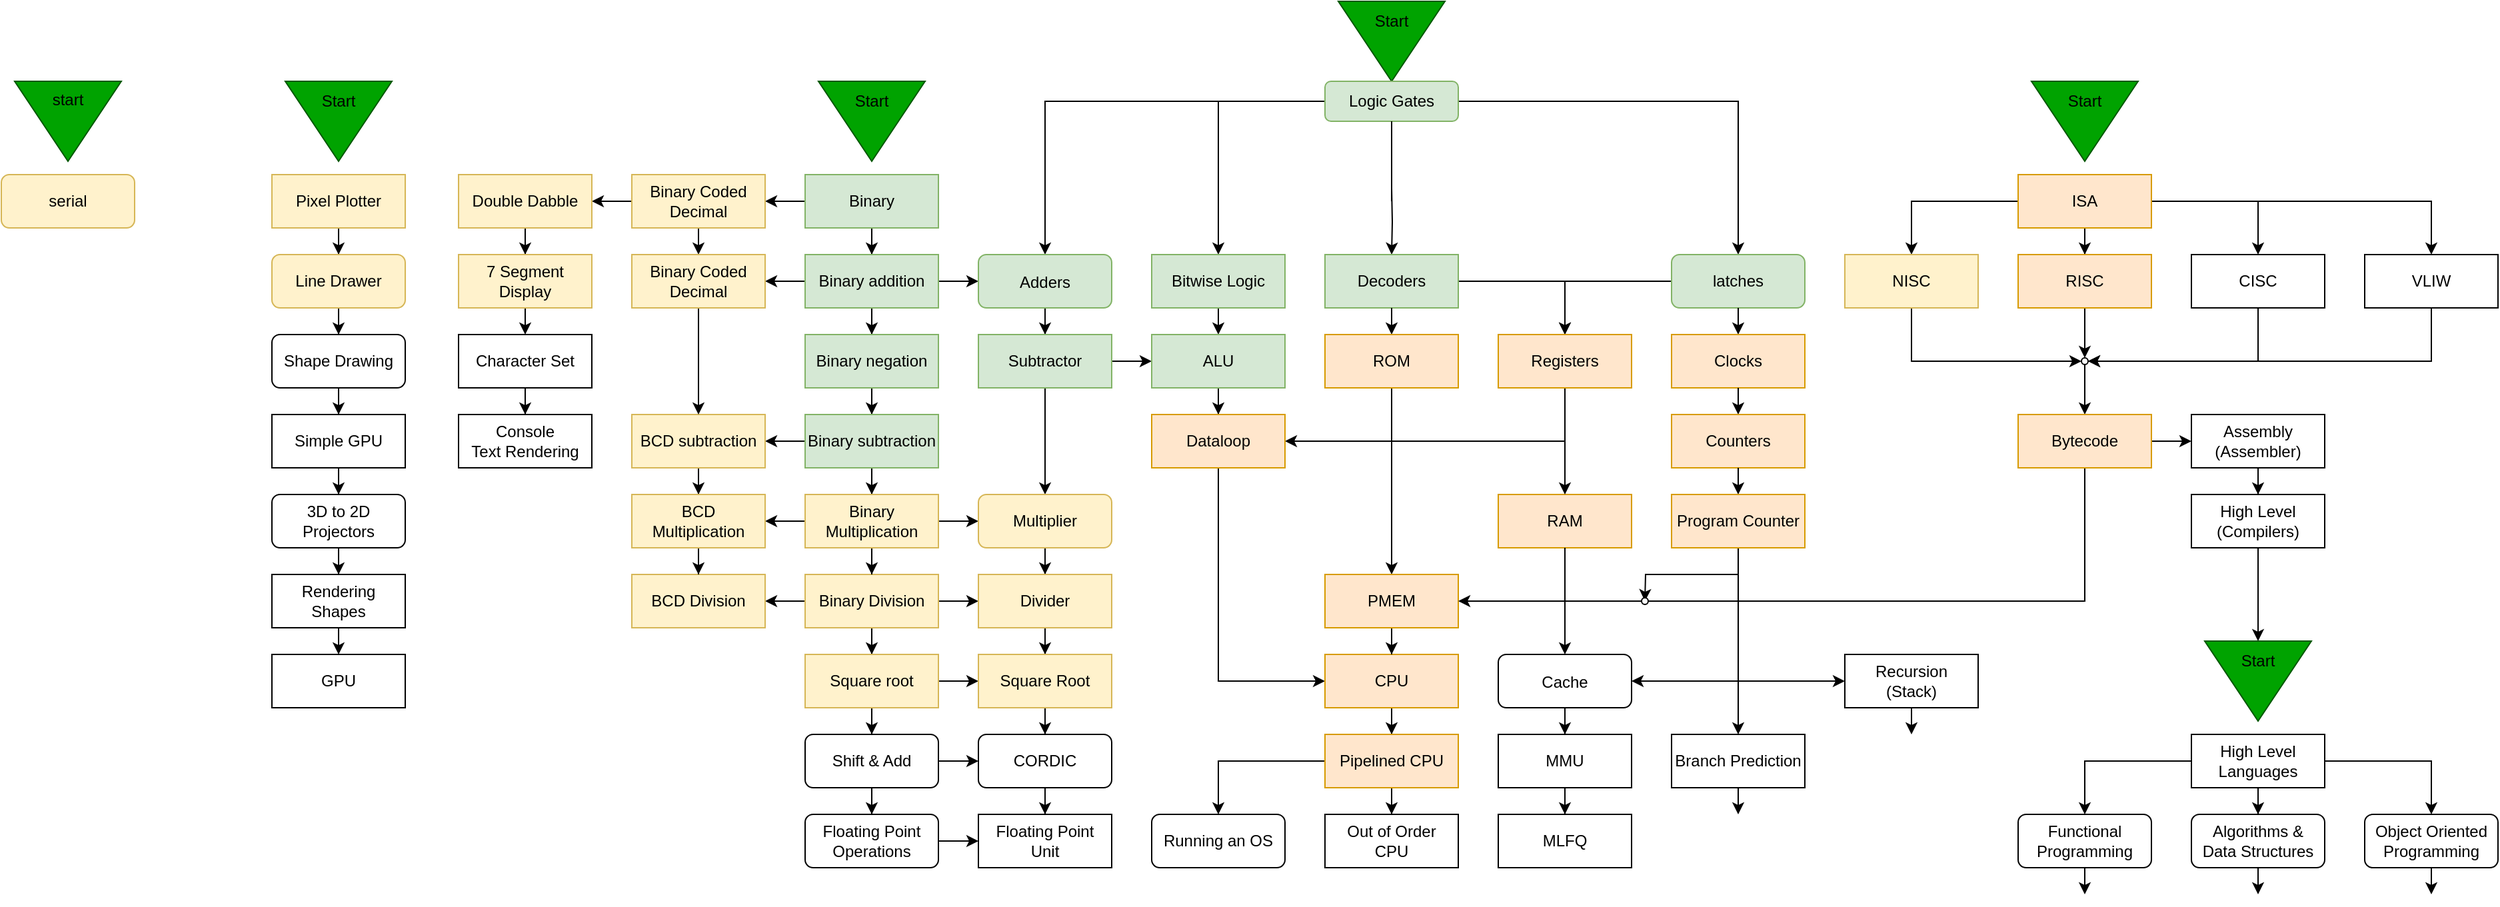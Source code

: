 <mxfile version="20.8.3" type="github" pages="4">
  <diagram id="IwssSK_p9D22S77ubPVE" name="Knowledge Map">
    <mxGraphModel dx="2220" dy="797" grid="1" gridSize="10" guides="1" tooltips="1" connect="1" arrows="1" fold="1" page="1" pageScale="1" pageWidth="827" pageHeight="1169" math="0" shadow="0">
      <root>
        <mxCell id="0" />
        <mxCell id="1" parent="0" />
        <mxCell id="idJWofyPqD76pYIMuWjh-70" style="edgeStyle=orthogonalEdgeStyle;rounded=0;orthogonalLoop=1;jettySize=auto;html=1;entryX=0.5;entryY=0;entryDx=0;entryDy=0;fontSize=12;" parent="1" source="T8rQtC1NhWbE-KgKJLJK-5" target="T8rQtC1NhWbE-KgKJLJK-6" edge="1">
          <mxGeometry relative="1" as="geometry" />
        </mxCell>
        <mxCell id="noL6Zwn1p8a0QqXjqLaH-19" style="edgeStyle=orthogonalEdgeStyle;rounded=0;orthogonalLoop=1;jettySize=auto;html=1;exitX=0;exitY=0.5;exitDx=0;exitDy=0;entryX=1;entryY=0.5;entryDx=0;entryDy=0;" parent="1" source="T8rQtC1NhWbE-KgKJLJK-5" target="noL6Zwn1p8a0QqXjqLaH-17" edge="1">
          <mxGeometry relative="1" as="geometry" />
        </mxCell>
        <mxCell id="T8rQtC1NhWbE-KgKJLJK-5" value="Binary" style="rounded=0;whiteSpace=wrap;html=1;fillColor=#d5e8d4;strokeColor=#82b366;" parent="1" vertex="1">
          <mxGeometry x="170" y="180" width="100" height="40" as="geometry" />
        </mxCell>
        <mxCell id="T8rQtC1NhWbE-KgKJLJK-123" style="edgeStyle=orthogonalEdgeStyle;rounded=0;orthogonalLoop=1;jettySize=auto;html=1;exitX=1;exitY=0.5;exitDx=0;exitDy=0;entryX=0;entryY=0.5;entryDx=0;entryDy=0;fontSize=12;" parent="1" source="T8rQtC1NhWbE-KgKJLJK-6" target="T8rQtC1NhWbE-KgKJLJK-120" edge="1">
          <mxGeometry relative="1" as="geometry" />
        </mxCell>
        <mxCell id="idJWofyPqD76pYIMuWjh-68" style="edgeStyle=orthogonalEdgeStyle;rounded=0;orthogonalLoop=1;jettySize=auto;html=1;entryX=0.5;entryY=0;entryDx=0;entryDy=0;fontSize=12;" parent="1" source="T8rQtC1NhWbE-KgKJLJK-6" target="T8rQtC1NhWbE-KgKJLJK-7" edge="1">
          <mxGeometry relative="1" as="geometry" />
        </mxCell>
        <mxCell id="JxPK-o-dlAkDuVR7hz93-11" style="edgeStyle=orthogonalEdgeStyle;rounded=0;orthogonalLoop=1;jettySize=auto;html=1;exitX=0;exitY=0.5;exitDx=0;exitDy=0;" parent="1" source="T8rQtC1NhWbE-KgKJLJK-6" target="JxPK-o-dlAkDuVR7hz93-9" edge="1">
          <mxGeometry relative="1" as="geometry" />
        </mxCell>
        <mxCell id="T8rQtC1NhWbE-KgKJLJK-6" value="Binary addition" style="rounded=0;whiteSpace=wrap;html=1;fillColor=#d5e8d4;strokeColor=#82b366;" parent="1" vertex="1">
          <mxGeometry x="170" y="240" width="100" height="40" as="geometry" />
        </mxCell>
        <mxCell id="idJWofyPqD76pYIMuWjh-69" style="edgeStyle=orthogonalEdgeStyle;rounded=0;orthogonalLoop=1;jettySize=auto;html=1;entryX=0.5;entryY=0;entryDx=0;entryDy=0;fontSize=12;" parent="1" source="T8rQtC1NhWbE-KgKJLJK-7" target="T8rQtC1NhWbE-KgKJLJK-17" edge="1">
          <mxGeometry relative="1" as="geometry" />
        </mxCell>
        <mxCell id="T8rQtC1NhWbE-KgKJLJK-7" value="Binary negation" style="rounded=0;whiteSpace=wrap;html=1;fillColor=#d5e8d4;strokeColor=#82b366;" parent="1" vertex="1">
          <mxGeometry x="170" y="300" width="100" height="40" as="geometry" />
        </mxCell>
        <mxCell id="T8rQtC1NhWbE-KgKJLJK-11" value="" style="triangle;whiteSpace=wrap;html=1;rotation=90;fillColor=#00A300;strokeColor=#005700;fontColor=#ffffff;" parent="1" vertex="1">
          <mxGeometry x="580" y="40" width="60" height="80" as="geometry" />
        </mxCell>
        <mxCell id="T8rQtC1NhWbE-KgKJLJK-12" value="Start" style="text;html=1;strokeColor=none;fillColor=none;align=center;verticalAlign=middle;whiteSpace=wrap;rounded=0;" parent="1" vertex="1">
          <mxGeometry x="580" y="50" width="60" height="30" as="geometry" />
        </mxCell>
        <mxCell id="T8rQtC1NhWbE-KgKJLJK-90" style="edgeStyle=orthogonalEdgeStyle;rounded=0;orthogonalLoop=1;jettySize=auto;html=1;fontSize=14;startArrow=none;" parent="1" target="T8rQtC1NhWbE-KgKJLJK-37" edge="1">
          <mxGeometry relative="1" as="geometry">
            <mxPoint x="610" y="190" as="sourcePoint" />
          </mxGeometry>
        </mxCell>
        <mxCell id="T8rQtC1NhWbE-KgKJLJK-117" style="edgeStyle=orthogonalEdgeStyle;rounded=0;orthogonalLoop=1;jettySize=auto;html=1;exitX=0;exitY=0.5;exitDx=0;exitDy=0;fontSize=14;entryX=0.5;entryY=0;entryDx=0;entryDy=0;" parent="1" source="T8rQtC1NhWbE-KgKJLJK-13" target="T8rQtC1NhWbE-KgKJLJK-120" edge="1">
          <mxGeometry relative="1" as="geometry">
            <mxPoint x="365" y="200" as="targetPoint" />
          </mxGeometry>
        </mxCell>
        <mxCell id="T8rQtC1NhWbE-KgKJLJK-129" style="edgeStyle=orthogonalEdgeStyle;rounded=0;orthogonalLoop=1;jettySize=auto;html=1;exitX=1;exitY=0.5;exitDx=0;exitDy=0;entryX=0.5;entryY=0;entryDx=0;entryDy=0;fontSize=12;" parent="1" source="T8rQtC1NhWbE-KgKJLJK-13" target="T8rQtC1NhWbE-KgKJLJK-34" edge="1">
          <mxGeometry relative="1" as="geometry" />
        </mxCell>
        <mxCell id="l5fFcWF6RfPe-wyN7eGA-2" style="edgeStyle=orthogonalEdgeStyle;rounded=0;orthogonalLoop=1;jettySize=auto;html=1;entryX=0.5;entryY=0;entryDx=0;entryDy=0;" parent="1" source="T8rQtC1NhWbE-KgKJLJK-13" target="T8rQtC1NhWbE-KgKJLJK-105" edge="1">
          <mxGeometry relative="1" as="geometry" />
        </mxCell>
        <UserObject label="Logic Gates" link="data:page/id,x8H9e7qvpK3gjb9wUWKh" id="T8rQtC1NhWbE-KgKJLJK-13">
          <mxCell style="rounded=1;whiteSpace=wrap;html=1;fillColor=#d5e8d4;strokeColor=#82b366;" parent="1" vertex="1">
            <mxGeometry x="560" y="110" width="100" height="30" as="geometry" />
          </mxCell>
        </UserObject>
        <mxCell id="idJWofyPqD76pYIMuWjh-74" style="edgeStyle=orthogonalEdgeStyle;rounded=0;orthogonalLoop=1;jettySize=auto;html=1;entryX=0.5;entryY=0;entryDx=0;entryDy=0;fontSize=12;" parent="1" source="T8rQtC1NhWbE-KgKJLJK-17" target="idJWofyPqD76pYIMuWjh-73" edge="1">
          <mxGeometry relative="1" as="geometry" />
        </mxCell>
        <mxCell id="JxPK-o-dlAkDuVR7hz93-6" style="edgeStyle=orthogonalEdgeStyle;rounded=0;orthogonalLoop=1;jettySize=auto;html=1;entryX=1;entryY=0.5;entryDx=0;entryDy=0;" parent="1" source="T8rQtC1NhWbE-KgKJLJK-17" target="JxPK-o-dlAkDuVR7hz93-2" edge="1">
          <mxGeometry relative="1" as="geometry" />
        </mxCell>
        <mxCell id="T8rQtC1NhWbE-KgKJLJK-17" value="Binary subtraction" style="rounded=0;whiteSpace=wrap;html=1;fillColor=#d5e8d4;strokeColor=#82b366;" parent="1" vertex="1">
          <mxGeometry x="170" y="360" width="100" height="40" as="geometry" />
        </mxCell>
        <mxCell id="T8rQtC1NhWbE-KgKJLJK-28" value="" style="endArrow=classic;html=1;rounded=0;fontSize=10;" parent="1" source="T8rQtC1NhWbE-KgKJLJK-6" edge="1">
          <mxGeometry x="-1" y="-100" width="50" height="50" relative="1" as="geometry">
            <mxPoint x="262.83" y="260.0" as="sourcePoint" />
            <mxPoint x="262.83" y="280.0" as="targetPoint" />
            <mxPoint y="-10" as="offset" />
            <Array as="points">
              <mxPoint x="263" y="280" />
            </Array>
          </mxGeometry>
        </mxCell>
        <mxCell id="T8rQtC1NhWbE-KgKJLJK-131" style="edgeStyle=orthogonalEdgeStyle;rounded=0;orthogonalLoop=1;jettySize=auto;html=1;exitX=0;exitY=0.5;exitDx=0;exitDy=0;entryX=0.5;entryY=0;entryDx=0;entryDy=0;fontSize=12;" parent="1" source="T8rQtC1NhWbE-KgKJLJK-34" target="T8rQtC1NhWbE-KgKJLJK-100" edge="1">
          <mxGeometry relative="1" as="geometry" />
        </mxCell>
        <UserObject label="latches" link="data:page/id,xXaT7YOIKjK9uHqn3oWq" id="T8rQtC1NhWbE-KgKJLJK-34">
          <mxCell style="rounded=1;whiteSpace=wrap;html=1;fillColor=#d5e8d4;strokeColor=#82b366;" parent="1" vertex="1">
            <mxGeometry x="820" y="240" width="100" height="40" as="geometry" />
          </mxCell>
        </UserObject>
        <mxCell id="T8rQtC1NhWbE-KgKJLJK-35" value="" style="endArrow=classic;html=1;rounded=0;fontSize=10;entryX=0.5;entryY=0;entryDx=0;entryDy=0;" parent="1" source="T8rQtC1NhWbE-KgKJLJK-34" target="T8rQtC1NhWbE-KgKJLJK-47" edge="1">
          <mxGeometry x="-1" y="-100" width="50" height="50" relative="1" as="geometry">
            <mxPoint x="869.92" y="280.0" as="sourcePoint" />
            <mxPoint x="869.92" y="300.0" as="targetPoint" />
            <mxPoint y="-10" as="offset" />
          </mxGeometry>
        </mxCell>
        <mxCell id="T8rQtC1NhWbE-KgKJLJK-104" style="edgeStyle=orthogonalEdgeStyle;rounded=0;orthogonalLoop=1;jettySize=auto;html=1;fontSize=14;" parent="1" source="T8rQtC1NhWbE-KgKJLJK-37" target="T8rQtC1NhWbE-KgKJLJK-100" edge="1">
          <mxGeometry relative="1" as="geometry" />
        </mxCell>
        <mxCell id="T8rQtC1NhWbE-KgKJLJK-37" value="Decoders" style="rounded=0;whiteSpace=wrap;html=1;fillColor=#d5e8d4;strokeColor=#82b366;" parent="1" vertex="1">
          <mxGeometry x="560" y="240" width="100" height="40" as="geometry" />
        </mxCell>
        <mxCell id="T8rQtC1NhWbE-KgKJLJK-38" value="" style="endArrow=classic;html=1;rounded=0;fontSize=10;" parent="1" source="T8rQtC1NhWbE-KgKJLJK-37" target="T8rQtC1NhWbE-KgKJLJK-57" edge="1">
          <mxGeometry x="-1" y="-100" width="50" height="50" relative="1" as="geometry">
            <mxPoint x="610" y="280.0" as="sourcePoint" />
            <mxPoint x="610" y="300.0" as="targetPoint" />
            <mxPoint y="-10" as="offset" />
          </mxGeometry>
        </mxCell>
        <mxCell id="T8rQtC1NhWbE-KgKJLJK-47" value="Clocks" style="rounded=0;whiteSpace=wrap;html=1;fillColor=#ffe6cc;strokeColor=#d79b00;" parent="1" vertex="1">
          <mxGeometry x="820" y="300" width="100" height="40" as="geometry" />
        </mxCell>
        <mxCell id="T8rQtC1NhWbE-KgKJLJK-48" value="" style="endArrow=classic;html=1;rounded=0;fontSize=10;" parent="1" source="T8rQtC1NhWbE-KgKJLJK-47" target="T8rQtC1NhWbE-KgKJLJK-49" edge="1">
          <mxGeometry x="-1" y="-100" width="50" height="50" relative="1" as="geometry">
            <mxPoint x="870" y="340" as="sourcePoint" />
            <mxPoint x="870" y="360" as="targetPoint" />
            <mxPoint y="-10" as="offset" />
          </mxGeometry>
        </mxCell>
        <mxCell id="T8rQtC1NhWbE-KgKJLJK-49" value="Counters" style="rounded=0;whiteSpace=wrap;html=1;fillColor=#ffe6cc;strokeColor=#d79b00;" parent="1" vertex="1">
          <mxGeometry x="820" y="360" width="100" height="40" as="geometry" />
        </mxCell>
        <mxCell id="T8rQtC1NhWbE-KgKJLJK-50" value="" style="endArrow=classic;html=1;rounded=0;fontSize=10;" parent="1" edge="1">
          <mxGeometry x="-1" y="-100" width="50" height="50" relative="1" as="geometry">
            <mxPoint x="870" y="400" as="sourcePoint" />
            <mxPoint x="870" y="420" as="targetPoint" />
            <mxPoint y="-10" as="offset" />
          </mxGeometry>
        </mxCell>
        <mxCell id="idJWofyPqD76pYIMuWjh-1" style="edgeStyle=orthogonalEdgeStyle;rounded=0;orthogonalLoop=1;jettySize=auto;html=1;entryX=1;entryY=0.5;entryDx=0;entryDy=0;fontSize=12;exitX=0.5;exitY=1;exitDx=0;exitDy=0;" parent="1" source="T8rQtC1NhWbE-KgKJLJK-51" target="T8rQtC1NhWbE-KgKJLJK-118" edge="1">
          <mxGeometry relative="1" as="geometry" />
        </mxCell>
        <mxCell id="idJWofyPqD76pYIMuWjh-42" style="edgeStyle=orthogonalEdgeStyle;rounded=0;orthogonalLoop=1;jettySize=auto;html=1;exitX=0.5;exitY=1;exitDx=0;exitDy=0;fontSize=12;" parent="1" source="T8rQtC1NhWbE-KgKJLJK-51" edge="1">
          <mxGeometry relative="1" as="geometry">
            <mxPoint x="800" y="500" as="targetPoint" />
          </mxGeometry>
        </mxCell>
        <mxCell id="noL6Zwn1p8a0QqXjqLaH-12" style="edgeStyle=orthogonalEdgeStyle;rounded=0;orthogonalLoop=1;jettySize=auto;html=1;entryX=0.5;entryY=0;entryDx=0;entryDy=0;" parent="1" source="T8rQtC1NhWbE-KgKJLJK-51" target="noL6Zwn1p8a0QqXjqLaH-11" edge="1">
          <mxGeometry relative="1" as="geometry" />
        </mxCell>
        <mxCell id="9Yh9oi0NJUhHSXKj6lHp-3" style="edgeStyle=orthogonalEdgeStyle;rounded=0;orthogonalLoop=1;jettySize=auto;html=1;exitX=0.5;exitY=1;exitDx=0;exitDy=0;entryX=0;entryY=0.5;entryDx=0;entryDy=0;" parent="1" source="T8rQtC1NhWbE-KgKJLJK-51" target="9Yh9oi0NJUhHSXKj6lHp-2" edge="1">
          <mxGeometry relative="1" as="geometry" />
        </mxCell>
        <mxCell id="T8rQtC1NhWbE-KgKJLJK-51" value="Program Counter" style="rounded=0;whiteSpace=wrap;html=1;fillColor=#ffe6cc;strokeColor=#d79b00;" parent="1" vertex="1">
          <mxGeometry x="820" y="420" width="100" height="40" as="geometry" />
        </mxCell>
        <mxCell id="idJWofyPqD76pYIMuWjh-16" style="edgeStyle=orthogonalEdgeStyle;rounded=0;orthogonalLoop=1;jettySize=auto;html=1;entryX=0.5;entryY=0;entryDx=0;entryDy=0;fontSize=12;" parent="1" source="T8rQtC1NhWbE-KgKJLJK-57" target="idJWofyPqD76pYIMuWjh-15" edge="1">
          <mxGeometry relative="1" as="geometry" />
        </mxCell>
        <mxCell id="T8rQtC1NhWbE-KgKJLJK-57" value="ROM" style="rounded=0;whiteSpace=wrap;html=1;fillColor=#ffe6cc;strokeColor=#d79b00;" parent="1" vertex="1">
          <mxGeometry x="560" y="300" width="100" height="40" as="geometry" />
        </mxCell>
        <mxCell id="T8rQtC1NhWbE-KgKJLJK-82" value="RAM" style="rounded=0;whiteSpace=wrap;html=1;fillColor=#ffe6cc;strokeColor=#d79b00;" parent="1" vertex="1">
          <mxGeometry x="690" y="420" width="100" height="40" as="geometry" />
        </mxCell>
        <mxCell id="T8rQtC1NhWbE-KgKJLJK-83" value="" style="endArrow=classic;html=1;rounded=0;fontSize=10;" parent="1" source="T8rQtC1NhWbE-KgKJLJK-82" target="T8rQtC1NhWbE-KgKJLJK-118" edge="1">
          <mxGeometry x="-1" y="-100" width="50" height="50" relative="1" as="geometry">
            <mxPoint x="740" y="400.0" as="sourcePoint" />
            <mxPoint x="740" y="480" as="targetPoint" />
            <mxPoint y="-10" as="offset" />
          </mxGeometry>
        </mxCell>
        <mxCell id="T8rQtC1NhWbE-KgKJLJK-102" style="edgeStyle=orthogonalEdgeStyle;rounded=0;orthogonalLoop=1;jettySize=auto;html=1;entryX=0.5;entryY=0;entryDx=0;entryDy=0;fontSize=14;" parent="1" source="T8rQtC1NhWbE-KgKJLJK-100" target="T8rQtC1NhWbE-KgKJLJK-82" edge="1">
          <mxGeometry relative="1" as="geometry" />
        </mxCell>
        <mxCell id="T8rQtC1NhWbE-KgKJLJK-133" style="edgeStyle=orthogonalEdgeStyle;rounded=0;orthogonalLoop=1;jettySize=auto;html=1;exitX=0.5;exitY=1;exitDx=0;exitDy=0;fontSize=12;entryX=1;entryY=0.5;entryDx=0;entryDy=0;" parent="1" source="T8rQtC1NhWbE-KgKJLJK-100" target="T8rQtC1NhWbE-KgKJLJK-135" edge="1">
          <mxGeometry relative="1" as="geometry">
            <mxPoint x="610" y="400" as="targetPoint" />
            <Array as="points">
              <mxPoint x="740" y="380" />
            </Array>
          </mxGeometry>
        </mxCell>
        <mxCell id="T8rQtC1NhWbE-KgKJLJK-100" value="Registers" style="rounded=0;whiteSpace=wrap;html=1;fillColor=#ffe6cc;strokeColor=#d79b00;" parent="1" vertex="1">
          <mxGeometry x="690" y="300" width="100" height="40" as="geometry" />
        </mxCell>
        <mxCell id="l5fFcWF6RfPe-wyN7eGA-5" style="edgeStyle=orthogonalEdgeStyle;rounded=0;orthogonalLoop=1;jettySize=auto;html=1;exitX=0.5;exitY=1;exitDx=0;exitDy=0;entryX=0.5;entryY=0;entryDx=0;entryDy=0;" parent="1" source="T8rQtC1NhWbE-KgKJLJK-105" target="T8rQtC1NhWbE-KgKJLJK-128" edge="1">
          <mxGeometry relative="1" as="geometry" />
        </mxCell>
        <mxCell id="T8rQtC1NhWbE-KgKJLJK-105" value="Bitwise Logic" style="rounded=0;whiteSpace=wrap;html=1;fillColor=#d5e8d4;strokeColor=#82b366;" parent="1" vertex="1">
          <mxGeometry x="430" y="240" width="100" height="40" as="geometry" />
        </mxCell>
        <mxCell id="idJWofyPqD76pYIMuWjh-3" style="edgeStyle=orthogonalEdgeStyle;rounded=0;orthogonalLoop=1;jettySize=auto;html=1;fontSize=12;" parent="1" source="T8rQtC1NhWbE-KgKJLJK-118" target="T8rQtC1NhWbE-KgKJLJK-138" edge="1">
          <mxGeometry relative="1" as="geometry" />
        </mxCell>
        <mxCell id="T8rQtC1NhWbE-KgKJLJK-118" value="&lt;font style=&quot;font-size: 12px;&quot;&gt;Cache&lt;/font&gt;" style="rounded=1;whiteSpace=wrap;html=1;fontSize=14;" parent="1" vertex="1">
          <mxGeometry x="690" y="540" width="100" height="40" as="geometry" />
        </mxCell>
        <mxCell id="T8rQtC1NhWbE-KgKJLJK-122" style="edgeStyle=orthogonalEdgeStyle;rounded=0;orthogonalLoop=1;jettySize=auto;html=1;fontSize=14;entryX=0.5;entryY=0;entryDx=0;entryDy=0;" parent="1" source="T8rQtC1NhWbE-KgKJLJK-120" target="T8rQtC1NhWbE-KgKJLJK-124" edge="1">
          <mxGeometry relative="1" as="geometry">
            <mxPoint x="350" y="300" as="targetPoint" />
          </mxGeometry>
        </mxCell>
        <UserObject label="&lt;span style=&quot;font-size: 12px;&quot;&gt;Adders&lt;/span&gt;" link="data:page/id,Djy4OmKW3Ihp5cy1kzOE" id="T8rQtC1NhWbE-KgKJLJK-120">
          <mxCell style="rounded=1;whiteSpace=wrap;html=1;fontSize=14;fillColor=#d5e8d4;strokeColor=#82b366;" parent="1" vertex="1">
            <mxGeometry x="300" y="240" width="100" height="40" as="geometry" />
          </mxCell>
        </UserObject>
        <mxCell id="idJWofyPqD76pYIMuWjh-84" style="edgeStyle=orthogonalEdgeStyle;rounded=0;orthogonalLoop=1;jettySize=auto;html=1;exitX=0.5;exitY=1;exitDx=0;exitDy=0;entryX=0.5;entryY=0;entryDx=0;entryDy=0;fontSize=12;" parent="1" source="T8rQtC1NhWbE-KgKJLJK-124" target="idJWofyPqD76pYIMuWjh-78" edge="1">
          <mxGeometry relative="1" as="geometry" />
        </mxCell>
        <mxCell id="l5fFcWF6RfPe-wyN7eGA-3" style="edgeStyle=orthogonalEdgeStyle;rounded=0;orthogonalLoop=1;jettySize=auto;html=1;entryX=0;entryY=0.5;entryDx=0;entryDy=0;" parent="1" source="T8rQtC1NhWbE-KgKJLJK-124" target="T8rQtC1NhWbE-KgKJLJK-128" edge="1">
          <mxGeometry relative="1" as="geometry" />
        </mxCell>
        <mxCell id="T8rQtC1NhWbE-KgKJLJK-124" value="Subtractor" style="rounded=0;whiteSpace=wrap;html=1;fillColor=#d5e8d4;strokeColor=#82b366;" parent="1" vertex="1">
          <mxGeometry x="300" y="300" width="100" height="40" as="geometry" />
        </mxCell>
        <mxCell id="l5fFcWF6RfPe-wyN7eGA-4" style="edgeStyle=orthogonalEdgeStyle;rounded=0;orthogonalLoop=1;jettySize=auto;html=1;entryX=0.5;entryY=0;entryDx=0;entryDy=0;" parent="1" source="T8rQtC1NhWbE-KgKJLJK-128" target="T8rQtC1NhWbE-KgKJLJK-135" edge="1">
          <mxGeometry relative="1" as="geometry" />
        </mxCell>
        <mxCell id="T8rQtC1NhWbE-KgKJLJK-128" value="ALU" style="rounded=0;whiteSpace=wrap;html=1;fillColor=#d5e8d4;strokeColor=#82b366;" parent="1" vertex="1">
          <mxGeometry x="430" y="300" width="100" height="40" as="geometry" />
        </mxCell>
        <mxCell id="idJWofyPqD76pYIMuWjh-10" style="edgeStyle=orthogonalEdgeStyle;rounded=0;orthogonalLoop=1;jettySize=auto;html=1;exitX=0.5;exitY=1;exitDx=0;exitDy=0;entryX=0;entryY=0.5;entryDx=0;entryDy=0;fontSize=12;" parent="1" source="T8rQtC1NhWbE-KgKJLJK-135" target="idJWofyPqD76pYIMuWjh-6" edge="1">
          <mxGeometry relative="1" as="geometry" />
        </mxCell>
        <mxCell id="T8rQtC1NhWbE-KgKJLJK-135" value="Dataloop" style="rounded=0;whiteSpace=wrap;html=1;fillColor=#ffe6cc;strokeColor=#d79b00;" parent="1" vertex="1">
          <mxGeometry x="430" y="360" width="100" height="40" as="geometry" />
        </mxCell>
        <mxCell id="noL6Zwn1p8a0QqXjqLaH-2" style="edgeStyle=orthogonalEdgeStyle;rounded=0;orthogonalLoop=1;jettySize=auto;html=1;" parent="1" source="T8rQtC1NhWbE-KgKJLJK-138" target="noL6Zwn1p8a0QqXjqLaH-1" edge="1">
          <mxGeometry relative="1" as="geometry" />
        </mxCell>
        <mxCell id="T8rQtC1NhWbE-KgKJLJK-138" value="MMU" style="rounded=0;whiteSpace=wrap;html=1;" parent="1" vertex="1">
          <mxGeometry x="690" y="600" width="100" height="40" as="geometry" />
        </mxCell>
        <mxCell id="noL6Zwn1p8a0QqXjqLaH-14" style="edgeStyle=orthogonalEdgeStyle;rounded=0;orthogonalLoop=1;jettySize=auto;html=1;entryX=0.5;entryY=0;entryDx=0;entryDy=0;" parent="1" source="idJWofyPqD76pYIMuWjh-6" target="noL6Zwn1p8a0QqXjqLaH-13" edge="1">
          <mxGeometry relative="1" as="geometry" />
        </mxCell>
        <mxCell id="idJWofyPqD76pYIMuWjh-6" value="CPU" style="rounded=0;whiteSpace=wrap;html=1;fillColor=#ffe6cc;strokeColor=#d79b00;" parent="1" vertex="1">
          <mxGeometry x="560" y="540" width="100" height="40" as="geometry" />
        </mxCell>
        <mxCell id="idJWofyPqD76pYIMuWjh-20" style="edgeStyle=orthogonalEdgeStyle;rounded=0;orthogonalLoop=1;jettySize=auto;html=1;entryX=0.5;entryY=0;entryDx=0;entryDy=0;fontSize=12;" parent="1" source="idJWofyPqD76pYIMuWjh-15" target="idJWofyPqD76pYIMuWjh-6" edge="1">
          <mxGeometry relative="1" as="geometry" />
        </mxCell>
        <mxCell id="idJWofyPqD76pYIMuWjh-15" value="PMEM" style="rounded=0;whiteSpace=wrap;html=1;fillColor=#ffe6cc;strokeColor=#d79b00;" parent="1" vertex="1">
          <mxGeometry x="560" y="480" width="100" height="40" as="geometry" />
        </mxCell>
        <mxCell id="idJWofyPqD76pYIMuWjh-32" style="edgeStyle=orthogonalEdgeStyle;rounded=0;orthogonalLoop=1;jettySize=auto;html=1;entryX=0.5;entryY=0;entryDx=0;entryDy=0;fontSize=12;" parent="1" source="idJWofyPqD76pYIMuWjh-25" target="idJWofyPqD76pYIMuWjh-30" edge="1">
          <mxGeometry relative="1" as="geometry" />
        </mxCell>
        <mxCell id="idJWofyPqD76pYIMuWjh-33" style="edgeStyle=orthogonalEdgeStyle;rounded=0;orthogonalLoop=1;jettySize=auto;html=1;exitX=1;exitY=0.5;exitDx=0;exitDy=0;entryX=0.5;entryY=0;entryDx=0;entryDy=0;fontSize=12;" parent="1" source="idJWofyPqD76pYIMuWjh-25" target="idJWofyPqD76pYIMuWjh-31" edge="1">
          <mxGeometry relative="1" as="geometry">
            <Array as="points">
              <mxPoint x="1260" y="200" />
            </Array>
          </mxGeometry>
        </mxCell>
        <mxCell id="idJWofyPqD76pYIMuWjh-34" style="edgeStyle=orthogonalEdgeStyle;rounded=0;orthogonalLoop=1;jettySize=auto;html=1;entryX=0.5;entryY=0;entryDx=0;entryDy=0;fontSize=12;" parent="1" source="idJWofyPqD76pYIMuWjh-25" target="idJWofyPqD76pYIMuWjh-29" edge="1">
          <mxGeometry relative="1" as="geometry" />
        </mxCell>
        <mxCell id="6MJ4714xYjXrP88n8pu0-2" style="edgeStyle=orthogonalEdgeStyle;rounded=0;orthogonalLoop=1;jettySize=auto;html=1;" parent="1" source="idJWofyPqD76pYIMuWjh-25" target="6MJ4714xYjXrP88n8pu0-1" edge="1">
          <mxGeometry relative="1" as="geometry" />
        </mxCell>
        <mxCell id="idJWofyPqD76pYIMuWjh-25" value="ISA" style="rounded=0;whiteSpace=wrap;html=1;fillColor=#ffe6cc;strokeColor=#d79b00;" parent="1" vertex="1">
          <mxGeometry x="1080" y="180" width="100" height="40" as="geometry" />
        </mxCell>
        <mxCell id="idJWofyPqD76pYIMuWjh-39" style="edgeStyle=orthogonalEdgeStyle;rounded=0;orthogonalLoop=1;jettySize=auto;html=1;exitX=0.5;exitY=1;exitDx=0;exitDy=0;entryX=0.5;entryY=0;entryDx=0;entryDy=0;fontSize=12;startArrow=none;" parent="1" source="idJWofyPqD76pYIMuWjh-51" target="idJWofyPqD76pYIMuWjh-36" edge="1">
          <mxGeometry relative="1" as="geometry" />
        </mxCell>
        <mxCell id="idJWofyPqD76pYIMuWjh-55" style="edgeStyle=orthogonalEdgeStyle;rounded=0;orthogonalLoop=1;jettySize=auto;html=1;entryX=0.5;entryY=0;entryDx=0;entryDy=0;fontSize=12;" parent="1" source="idJWofyPqD76pYIMuWjh-29" target="idJWofyPqD76pYIMuWjh-51" edge="1">
          <mxGeometry relative="1" as="geometry" />
        </mxCell>
        <mxCell id="idJWofyPqD76pYIMuWjh-29" value="RISC" style="rounded=0;whiteSpace=wrap;html=1;fillColor=#ffe6cc;strokeColor=#d79b00;" parent="1" vertex="1">
          <mxGeometry x="1080" y="240" width="100" height="40" as="geometry" />
        </mxCell>
        <mxCell id="idJWofyPqD76pYIMuWjh-54" style="edgeStyle=orthogonalEdgeStyle;rounded=0;orthogonalLoop=1;jettySize=auto;html=1;entryX=0;entryY=0.5;entryDx=0;entryDy=0;fontSize=12;exitX=0.5;exitY=1;exitDx=0;exitDy=0;" parent="1" source="idJWofyPqD76pYIMuWjh-30" target="idJWofyPqD76pYIMuWjh-51" edge="1">
          <mxGeometry relative="1" as="geometry" />
        </mxCell>
        <mxCell id="idJWofyPqD76pYIMuWjh-30" value="NISC" style="rounded=0;whiteSpace=wrap;html=1;fillColor=#fff2cc;strokeColor=#d6b656;" parent="1" vertex="1">
          <mxGeometry x="950" y="240" width="100" height="40" as="geometry" />
        </mxCell>
        <mxCell id="idJWofyPqD76pYIMuWjh-53" style="edgeStyle=orthogonalEdgeStyle;rounded=0;orthogonalLoop=1;jettySize=auto;html=1;exitX=0.5;exitY=1;exitDx=0;exitDy=0;entryX=1;entryY=0.5;entryDx=0;entryDy=0;fontSize=12;" parent="1" source="idJWofyPqD76pYIMuWjh-31" target="idJWofyPqD76pYIMuWjh-51" edge="1">
          <mxGeometry relative="1" as="geometry" />
        </mxCell>
        <mxCell id="idJWofyPqD76pYIMuWjh-31" value="CISC" style="rounded=0;whiteSpace=wrap;html=1;" parent="1" vertex="1">
          <mxGeometry x="1210" y="240" width="100" height="40" as="geometry" />
        </mxCell>
        <mxCell id="idJWofyPqD76pYIMuWjh-43" style="edgeStyle=orthogonalEdgeStyle;rounded=0;orthogonalLoop=1;jettySize=auto;html=1;entryX=1;entryY=0.5;entryDx=0;entryDy=0;fontSize=12;exitX=0.5;exitY=1;exitDx=0;exitDy=0;" parent="1" source="idJWofyPqD76pYIMuWjh-36" target="idJWofyPqD76pYIMuWjh-15" edge="1">
          <mxGeometry relative="1" as="geometry">
            <Array as="points">
              <mxPoint x="1130" y="500" />
            </Array>
          </mxGeometry>
        </mxCell>
        <mxCell id="idJWofyPqD76pYIMuWjh-61" style="edgeStyle=orthogonalEdgeStyle;rounded=0;orthogonalLoop=1;jettySize=auto;html=1;entryX=0;entryY=0.5;entryDx=0;entryDy=0;fontSize=12;" parent="1" source="idJWofyPqD76pYIMuWjh-36" target="idJWofyPqD76pYIMuWjh-47" edge="1">
          <mxGeometry relative="1" as="geometry" />
        </mxCell>
        <mxCell id="idJWofyPqD76pYIMuWjh-36" value="Bytecode" style="rounded=0;whiteSpace=wrap;html=1;fillColor=#ffe6cc;strokeColor=#d79b00;" parent="1" vertex="1">
          <mxGeometry x="1080" y="360" width="100" height="40" as="geometry" />
        </mxCell>
        <mxCell id="idJWofyPqD76pYIMuWjh-44" value="" style="ellipse;whiteSpace=wrap;html=1;aspect=fixed;rounded=1;fontSize=12;" parent="1" vertex="1">
          <mxGeometry x="797.5" y="497.5" width="5" height="5" as="geometry" />
        </mxCell>
        <mxCell id="idJWofyPqD76pYIMuWjh-62" style="edgeStyle=orthogonalEdgeStyle;rounded=0;orthogonalLoop=1;jettySize=auto;html=1;entryX=0.5;entryY=0;entryDx=0;entryDy=0;fontSize=12;" parent="1" source="idJWofyPqD76pYIMuWjh-47" target="idJWofyPqD76pYIMuWjh-48" edge="1">
          <mxGeometry relative="1" as="geometry" />
        </mxCell>
        <mxCell id="idJWofyPqD76pYIMuWjh-47" value="Assembly&lt;br&gt;(Assembler)" style="rounded=0;whiteSpace=wrap;html=1;" parent="1" vertex="1">
          <mxGeometry x="1210" y="360" width="100" height="40" as="geometry" />
        </mxCell>
        <mxCell id="noL6Zwn1p8a0QqXjqLaH-6" style="edgeStyle=orthogonalEdgeStyle;rounded=0;orthogonalLoop=1;jettySize=auto;html=1;exitX=0.5;exitY=1;exitDx=0;exitDy=0;entryX=0.5;entryY=0;entryDx=0;entryDy=0;" parent="1" source="idJWofyPqD76pYIMuWjh-48" target="sp9rDKvzf87ii6f6kOGq-14" edge="1">
          <mxGeometry relative="1" as="geometry">
            <mxPoint x="1260" y="530" as="targetPoint" />
          </mxGeometry>
        </mxCell>
        <mxCell id="idJWofyPqD76pYIMuWjh-48" value="High Level (Compilers)" style="rounded=0;whiteSpace=wrap;html=1;" parent="1" vertex="1">
          <mxGeometry x="1210" y="420" width="100" height="40" as="geometry" />
        </mxCell>
        <mxCell id="idJWofyPqD76pYIMuWjh-51" value="" style="ellipse;whiteSpace=wrap;html=1;aspect=fixed;rounded=1;fontSize=12;" parent="1" vertex="1">
          <mxGeometry x="1127.5" y="317.5" width="5" height="5" as="geometry" />
        </mxCell>
        <mxCell id="idJWofyPqD76pYIMuWjh-72" style="edgeStyle=orthogonalEdgeStyle;rounded=0;orthogonalLoop=1;jettySize=auto;html=1;entryX=0.5;entryY=0;entryDx=0;entryDy=0;fontSize=12;" parent="1" source="idJWofyPqD76pYIMuWjh-64" target="idJWofyPqD76pYIMuWjh-71" edge="1">
          <mxGeometry relative="1" as="geometry" />
        </mxCell>
        <mxCell id="idJWofyPqD76pYIMuWjh-89" style="edgeStyle=orthogonalEdgeStyle;rounded=0;orthogonalLoop=1;jettySize=auto;html=1;exitX=1;exitY=0.5;exitDx=0;exitDy=0;entryX=0;entryY=0.5;entryDx=0;entryDy=0;fontSize=12;" parent="1" source="idJWofyPqD76pYIMuWjh-64" target="idJWofyPqD76pYIMuWjh-79" edge="1">
          <mxGeometry relative="1" as="geometry" />
        </mxCell>
        <mxCell id="JxPK-o-dlAkDuVR7hz93-8" style="edgeStyle=orthogonalEdgeStyle;rounded=0;orthogonalLoop=1;jettySize=auto;html=1;exitX=0;exitY=0.5;exitDx=0;exitDy=0;" parent="1" source="idJWofyPqD76pYIMuWjh-64" target="JxPK-o-dlAkDuVR7hz93-3" edge="1">
          <mxGeometry relative="1" as="geometry" />
        </mxCell>
        <mxCell id="idJWofyPqD76pYIMuWjh-64" value="Binary Division" style="rounded=0;whiteSpace=wrap;html=1;fillColor=#fff2cc;strokeColor=#d6b656;" parent="1" vertex="1">
          <mxGeometry x="170" y="480" width="100" height="40" as="geometry" />
        </mxCell>
        <mxCell id="idJWofyPqD76pYIMuWjh-86" style="edgeStyle=orthogonalEdgeStyle;rounded=0;orthogonalLoop=1;jettySize=auto;html=1;entryX=0.5;entryY=0;entryDx=0;entryDy=0;fontSize=12;" parent="1" source="idJWofyPqD76pYIMuWjh-71" target="idJWofyPqD76pYIMuWjh-85" edge="1">
          <mxGeometry relative="1" as="geometry" />
        </mxCell>
        <mxCell id="idJWofyPqD76pYIMuWjh-90" style="edgeStyle=orthogonalEdgeStyle;rounded=0;orthogonalLoop=1;jettySize=auto;html=1;exitX=1;exitY=0.5;exitDx=0;exitDy=0;entryX=0;entryY=0.5;entryDx=0;entryDy=0;fontSize=12;" parent="1" source="idJWofyPqD76pYIMuWjh-71" target="idJWofyPqD76pYIMuWjh-80" edge="1">
          <mxGeometry relative="1" as="geometry" />
        </mxCell>
        <mxCell id="idJWofyPqD76pYIMuWjh-71" value="Square root" style="rounded=0;whiteSpace=wrap;html=1;fillColor=#fff2cc;strokeColor=#d6b656;" parent="1" vertex="1">
          <mxGeometry x="170" y="540" width="100" height="40" as="geometry" />
        </mxCell>
        <mxCell id="idJWofyPqD76pYIMuWjh-75" style="edgeStyle=orthogonalEdgeStyle;rounded=0;orthogonalLoop=1;jettySize=auto;html=1;entryX=0.5;entryY=0;entryDx=0;entryDy=0;fontSize=12;" parent="1" source="idJWofyPqD76pYIMuWjh-73" target="idJWofyPqD76pYIMuWjh-64" edge="1">
          <mxGeometry relative="1" as="geometry" />
        </mxCell>
        <mxCell id="idJWofyPqD76pYIMuWjh-88" style="edgeStyle=orthogonalEdgeStyle;rounded=0;orthogonalLoop=1;jettySize=auto;html=1;exitX=1;exitY=0.5;exitDx=0;exitDy=0;entryX=0;entryY=0.5;entryDx=0;entryDy=0;fontSize=12;" parent="1" source="idJWofyPqD76pYIMuWjh-73" target="idJWofyPqD76pYIMuWjh-78" edge="1">
          <mxGeometry relative="1" as="geometry" />
        </mxCell>
        <mxCell id="JxPK-o-dlAkDuVR7hz93-7" style="edgeStyle=orthogonalEdgeStyle;rounded=0;orthogonalLoop=1;jettySize=auto;html=1;exitX=0;exitY=0.5;exitDx=0;exitDy=0;" parent="1" source="idJWofyPqD76pYIMuWjh-73" target="JxPK-o-dlAkDuVR7hz93-5" edge="1">
          <mxGeometry relative="1" as="geometry" />
        </mxCell>
        <mxCell id="idJWofyPqD76pYIMuWjh-73" value="Binary Multiplication" style="rounded=0;whiteSpace=wrap;html=1;fillColor=#fff2cc;strokeColor=#d6b656;" parent="1" vertex="1">
          <mxGeometry x="170" y="420" width="100" height="40" as="geometry" />
        </mxCell>
        <mxCell id="noL6Zwn1p8a0QqXjqLaH-42" style="edgeStyle=orthogonalEdgeStyle;rounded=0;orthogonalLoop=1;jettySize=auto;html=1;entryX=0.5;entryY=0;entryDx=0;entryDy=0;" parent="1" source="idJWofyPqD76pYIMuWjh-76" target="noL6Zwn1p8a0QqXjqLaH-40" edge="1">
          <mxGeometry relative="1" as="geometry" />
        </mxCell>
        <mxCell id="idJWofyPqD76pYIMuWjh-76" value="CORDIC" style="rounded=1;whiteSpace=wrap;html=1;" parent="1" vertex="1">
          <mxGeometry x="300" y="600" width="100" height="40" as="geometry" />
        </mxCell>
        <mxCell id="idJWofyPqD76pYIMuWjh-81" style="edgeStyle=orthogonalEdgeStyle;rounded=0;orthogonalLoop=1;jettySize=auto;html=1;entryX=0.5;entryY=0;entryDx=0;entryDy=0;fontSize=12;" parent="1" source="idJWofyPqD76pYIMuWjh-78" target="idJWofyPqD76pYIMuWjh-79" edge="1">
          <mxGeometry relative="1" as="geometry" />
        </mxCell>
        <mxCell id="idJWofyPqD76pYIMuWjh-78" value="Multiplier" style="rounded=1;whiteSpace=wrap;html=1;fillColor=#fff2cc;strokeColor=#d6b656;" parent="1" vertex="1">
          <mxGeometry x="300" y="420" width="100" height="40" as="geometry" />
        </mxCell>
        <mxCell id="idJWofyPqD76pYIMuWjh-82" style="edgeStyle=orthogonalEdgeStyle;rounded=0;orthogonalLoop=1;jettySize=auto;html=1;entryX=0.5;entryY=0;entryDx=0;entryDy=0;fontSize=12;" parent="1" source="idJWofyPqD76pYIMuWjh-79" target="idJWofyPqD76pYIMuWjh-80" edge="1">
          <mxGeometry relative="1" as="geometry" />
        </mxCell>
        <mxCell id="idJWofyPqD76pYIMuWjh-79" value="Divider" style="rounded=0;whiteSpace=wrap;html=1;fillColor=#fff2cc;strokeColor=#d6b656;" parent="1" vertex="1">
          <mxGeometry x="300" y="480" width="100" height="40" as="geometry" />
        </mxCell>
        <mxCell id="idJWofyPqD76pYIMuWjh-83" style="edgeStyle=orthogonalEdgeStyle;rounded=0;orthogonalLoop=1;jettySize=auto;html=1;entryX=0.5;entryY=0;entryDx=0;entryDy=0;fontSize=12;" parent="1" source="idJWofyPqD76pYIMuWjh-80" target="idJWofyPqD76pYIMuWjh-76" edge="1">
          <mxGeometry relative="1" as="geometry" />
        </mxCell>
        <mxCell id="idJWofyPqD76pYIMuWjh-80" value="Square Root" style="rounded=0;whiteSpace=wrap;html=1;fillColor=#fff2cc;strokeColor=#d6b656;" parent="1" vertex="1">
          <mxGeometry x="300" y="540" width="100" height="40" as="geometry" />
        </mxCell>
        <mxCell id="idJWofyPqD76pYIMuWjh-87" style="edgeStyle=orthogonalEdgeStyle;rounded=0;orthogonalLoop=1;jettySize=auto;html=1;exitX=1;exitY=0.5;exitDx=0;exitDy=0;entryX=0;entryY=0.5;entryDx=0;entryDy=0;fontSize=12;" parent="1" source="idJWofyPqD76pYIMuWjh-85" target="idJWofyPqD76pYIMuWjh-76" edge="1">
          <mxGeometry relative="1" as="geometry" />
        </mxCell>
        <mxCell id="noL6Zwn1p8a0QqXjqLaH-39" style="edgeStyle=orthogonalEdgeStyle;rounded=0;orthogonalLoop=1;jettySize=auto;html=1;entryX=0.5;entryY=0;entryDx=0;entryDy=0;" parent="1" source="idJWofyPqD76pYIMuWjh-85" target="noL6Zwn1p8a0QqXjqLaH-38" edge="1">
          <mxGeometry x="1" y="30" relative="1" as="geometry">
            <mxPoint x="220" y="710.0" as="targetPoint" />
            <mxPoint x="-30" y="29" as="offset" />
          </mxGeometry>
        </mxCell>
        <mxCell id="idJWofyPqD76pYIMuWjh-85" value="Shift &amp;amp; Add" style="rounded=1;whiteSpace=wrap;html=1;" parent="1" vertex="1">
          <mxGeometry x="170" y="600" width="100" height="40" as="geometry" />
        </mxCell>
        <mxCell id="noL6Zwn1p8a0QqXjqLaH-1" value="MLFQ" style="rounded=0;whiteSpace=wrap;html=1;" parent="1" vertex="1">
          <mxGeometry x="690" y="660" width="100" height="40" as="geometry" />
        </mxCell>
        <mxCell id="noL6Zwn1p8a0QqXjqLaH-7" style="edgeStyle=orthogonalEdgeStyle;rounded=0;orthogonalLoop=1;jettySize=auto;html=1;exitX=0.5;exitY=1;exitDx=0;exitDy=0;" parent="1" source="noL6Zwn1p8a0QqXjqLaH-8" edge="1">
          <mxGeometry relative="1" as="geometry">
            <mxPoint x="1260" y="720" as="targetPoint" />
          </mxGeometry>
        </mxCell>
        <mxCell id="noL6Zwn1p8a0QqXjqLaH-8" value="Algorithms &amp;amp;&lt;br&gt;Data Structures" style="rounded=1;whiteSpace=wrap;html=1;" parent="1" vertex="1">
          <mxGeometry x="1210" y="660" width="100" height="40" as="geometry" />
        </mxCell>
        <mxCell id="noL6Zwn1p8a0QqXjqLaH-10" style="edgeStyle=orthogonalEdgeStyle;rounded=0;orthogonalLoop=1;jettySize=auto;html=1;" parent="1" source="noL6Zwn1p8a0QqXjqLaH-11" edge="1">
          <mxGeometry relative="1" as="geometry">
            <mxPoint x="870" y="660" as="targetPoint" />
          </mxGeometry>
        </mxCell>
        <mxCell id="noL6Zwn1p8a0QqXjqLaH-11" value="Branch Prediction" style="rounded=0;whiteSpace=wrap;html=1;" parent="1" vertex="1">
          <mxGeometry x="820" y="600" width="100" height="40" as="geometry" />
        </mxCell>
        <mxCell id="noL6Zwn1p8a0QqXjqLaH-16" style="edgeStyle=orthogonalEdgeStyle;rounded=0;orthogonalLoop=1;jettySize=auto;html=1;entryX=0.5;entryY=0;entryDx=0;entryDy=0;" parent="1" source="noL6Zwn1p8a0QqXjqLaH-13" target="noL6Zwn1p8a0QqXjqLaH-15" edge="1">
          <mxGeometry relative="1" as="geometry" />
        </mxCell>
        <mxCell id="noL6Zwn1p8a0QqXjqLaH-73" style="edgeStyle=orthogonalEdgeStyle;rounded=0;orthogonalLoop=1;jettySize=auto;html=1;exitX=0;exitY=0.5;exitDx=0;exitDy=0;entryX=0.5;entryY=0;entryDx=0;entryDy=0;" parent="1" source="noL6Zwn1p8a0QqXjqLaH-13" target="noL6Zwn1p8a0QqXjqLaH-74" edge="1">
          <mxGeometry relative="1" as="geometry">
            <mxPoint x="510" y="619.579" as="targetPoint" />
          </mxGeometry>
        </mxCell>
        <mxCell id="noL6Zwn1p8a0QqXjqLaH-13" value="Pipelined CPU" style="rounded=0;whiteSpace=wrap;html=1;fillColor=#ffe6cc;strokeColor=#d79b00;" parent="1" vertex="1">
          <mxGeometry x="560" y="600" width="100" height="40" as="geometry" />
        </mxCell>
        <mxCell id="noL6Zwn1p8a0QqXjqLaH-15" value="Out of Order&lt;br&gt;CPU" style="rounded=0;whiteSpace=wrap;html=1;" parent="1" vertex="1">
          <mxGeometry x="560" y="660" width="100" height="40" as="geometry" />
        </mxCell>
        <mxCell id="noL6Zwn1p8a0QqXjqLaH-22" style="edgeStyle=orthogonalEdgeStyle;rounded=0;orthogonalLoop=1;jettySize=auto;html=1;" parent="1" source="noL6Zwn1p8a0QqXjqLaH-17" target="noL6Zwn1p8a0QqXjqLaH-20" edge="1">
          <mxGeometry relative="1" as="geometry" />
        </mxCell>
        <mxCell id="JxPK-o-dlAkDuVR7hz93-10" style="edgeStyle=orthogonalEdgeStyle;rounded=0;orthogonalLoop=1;jettySize=auto;html=1;exitX=0.5;exitY=1;exitDx=0;exitDy=0;entryX=0.5;entryY=0;entryDx=0;entryDy=0;" parent="1" source="noL6Zwn1p8a0QqXjqLaH-17" target="JxPK-o-dlAkDuVR7hz93-9" edge="1">
          <mxGeometry relative="1" as="geometry" />
        </mxCell>
        <mxCell id="noL6Zwn1p8a0QqXjqLaH-17" value="Binary Coded&lt;br&gt;Decimal" style="rounded=0;whiteSpace=wrap;html=1;fillColor=#fff2cc;strokeColor=#d6b656;" parent="1" vertex="1">
          <mxGeometry x="40" y="180" width="100" height="40" as="geometry" />
        </mxCell>
        <mxCell id="noL6Zwn1p8a0QqXjqLaH-63" style="edgeStyle=orthogonalEdgeStyle;rounded=0;orthogonalLoop=1;jettySize=auto;html=1;entryX=0.5;entryY=0;entryDx=0;entryDy=0;" parent="1" source="noL6Zwn1p8a0QqXjqLaH-20" target="noL6Zwn1p8a0QqXjqLaH-46" edge="1">
          <mxGeometry relative="1" as="geometry" />
        </mxCell>
        <mxCell id="noL6Zwn1p8a0QqXjqLaH-20" value="Double Dabble" style="rounded=0;whiteSpace=wrap;html=1;fillColor=#fff2cc;strokeColor=#d6b656;" parent="1" vertex="1">
          <mxGeometry x="-90" y="180" width="100" height="40" as="geometry" />
        </mxCell>
        <mxCell id="noL6Zwn1p8a0QqXjqLaH-29" style="edgeStyle=orthogonalEdgeStyle;rounded=0;orthogonalLoop=1;jettySize=auto;html=1;entryX=0.5;entryY=0;entryDx=0;entryDy=0;" parent="1" source="noL6Zwn1p8a0QqXjqLaH-28" target="noL6Zwn1p8a0QqXjqLaH-8" edge="1">
          <mxGeometry relative="1" as="geometry" />
        </mxCell>
        <mxCell id="noL6Zwn1p8a0QqXjqLaH-34" style="edgeStyle=orthogonalEdgeStyle;rounded=0;orthogonalLoop=1;jettySize=auto;html=1;entryX=0.5;entryY=0;entryDx=0;entryDy=0;" parent="1" source="noL6Zwn1p8a0QqXjqLaH-28" target="noL6Zwn1p8a0QqXjqLaH-33" edge="1">
          <mxGeometry relative="1" as="geometry" />
        </mxCell>
        <mxCell id="noL6Zwn1p8a0QqXjqLaH-35" style="edgeStyle=orthogonalEdgeStyle;rounded=0;orthogonalLoop=1;jettySize=auto;html=1;entryX=0.5;entryY=0;entryDx=0;entryDy=0;" parent="1" source="noL6Zwn1p8a0QqXjqLaH-28" target="noL6Zwn1p8a0QqXjqLaH-31" edge="1">
          <mxGeometry relative="1" as="geometry" />
        </mxCell>
        <mxCell id="noL6Zwn1p8a0QqXjqLaH-28" value="High Level Languages" style="rounded=0;whiteSpace=wrap;html=1;" parent="1" vertex="1">
          <mxGeometry x="1210" y="600" width="100" height="40" as="geometry" />
        </mxCell>
        <mxCell id="noL6Zwn1p8a0QqXjqLaH-30" style="edgeStyle=orthogonalEdgeStyle;rounded=0;orthogonalLoop=1;jettySize=auto;html=1;exitX=0.5;exitY=1;exitDx=0;exitDy=0;" parent="1" source="noL6Zwn1p8a0QqXjqLaH-31" edge="1">
          <mxGeometry relative="1" as="geometry">
            <mxPoint x="1130" y="720.0" as="targetPoint" />
          </mxGeometry>
        </mxCell>
        <mxCell id="noL6Zwn1p8a0QqXjqLaH-31" value="Functional&lt;br&gt;Programming" style="rounded=1;whiteSpace=wrap;html=1;" parent="1" vertex="1">
          <mxGeometry x="1080" y="660" width="100" height="40" as="geometry" />
        </mxCell>
        <mxCell id="noL6Zwn1p8a0QqXjqLaH-32" style="edgeStyle=orthogonalEdgeStyle;rounded=0;orthogonalLoop=1;jettySize=auto;html=1;exitX=0.5;exitY=1;exitDx=0;exitDy=0;" parent="1" source="noL6Zwn1p8a0QqXjqLaH-33" edge="1">
          <mxGeometry relative="1" as="geometry">
            <mxPoint x="1390" y="720.0" as="targetPoint" />
          </mxGeometry>
        </mxCell>
        <mxCell id="noL6Zwn1p8a0QqXjqLaH-33" value="Object Oriented Programming" style="rounded=1;whiteSpace=wrap;html=1;" parent="1" vertex="1">
          <mxGeometry x="1340" y="660" width="100" height="40" as="geometry" />
        </mxCell>
        <mxCell id="noL6Zwn1p8a0QqXjqLaH-41" style="edgeStyle=orthogonalEdgeStyle;rounded=0;orthogonalLoop=1;jettySize=auto;html=1;entryX=0;entryY=0.5;entryDx=0;entryDy=0;" parent="1" source="noL6Zwn1p8a0QqXjqLaH-38" target="noL6Zwn1p8a0QqXjqLaH-40" edge="1">
          <mxGeometry relative="1" as="geometry" />
        </mxCell>
        <mxCell id="noL6Zwn1p8a0QqXjqLaH-38" value="Floating Point&lt;br&gt;Operations" style="rounded=1;whiteSpace=wrap;html=1;" parent="1" vertex="1">
          <mxGeometry x="170" y="660" width="100" height="40" as="geometry" />
        </mxCell>
        <mxCell id="noL6Zwn1p8a0QqXjqLaH-40" value="Floating Point&lt;br&gt;Unit" style="rounded=0;whiteSpace=wrap;html=1;" parent="1" vertex="1">
          <mxGeometry x="300" y="660" width="100" height="40" as="geometry" />
        </mxCell>
        <mxCell id="noL6Zwn1p8a0QqXjqLaH-64" style="edgeStyle=orthogonalEdgeStyle;rounded=0;orthogonalLoop=1;jettySize=auto;html=1;exitX=0.5;exitY=1;exitDx=0;exitDy=0;entryX=0.5;entryY=0;entryDx=0;entryDy=0;" parent="1" source="noL6Zwn1p8a0QqXjqLaH-46" target="noL6Zwn1p8a0QqXjqLaH-50" edge="1">
          <mxGeometry relative="1" as="geometry" />
        </mxCell>
        <mxCell id="noL6Zwn1p8a0QqXjqLaH-46" value="7 Segment&lt;br&gt;Display" style="rounded=0;whiteSpace=wrap;html=1;fillColor=#fff2cc;strokeColor=#d6b656;" parent="1" vertex="1">
          <mxGeometry x="-90" y="240" width="100" height="40" as="geometry" />
        </mxCell>
        <mxCell id="noL6Zwn1p8a0QqXjqLaH-62" style="edgeStyle=orthogonalEdgeStyle;rounded=0;orthogonalLoop=1;jettySize=auto;html=1;entryX=0.5;entryY=0;entryDx=0;entryDy=0;" parent="1" source="noL6Zwn1p8a0QqXjqLaH-50" target="noL6Zwn1p8a0QqXjqLaH-61" edge="1">
          <mxGeometry relative="1" as="geometry" />
        </mxCell>
        <mxCell id="noL6Zwn1p8a0QqXjqLaH-50" value="Character Set" style="rounded=0;whiteSpace=wrap;html=1;" parent="1" vertex="1">
          <mxGeometry x="-90" y="300" width="100" height="40" as="geometry" />
        </mxCell>
        <mxCell id="noL6Zwn1p8a0QqXjqLaH-55" style="edgeStyle=orthogonalEdgeStyle;rounded=0;orthogonalLoop=1;jettySize=auto;html=1;entryX=0.5;entryY=0;entryDx=0;entryDy=0;" parent="1" source="noL6Zwn1p8a0QqXjqLaH-52" target="noL6Zwn1p8a0QqXjqLaH-54" edge="1">
          <mxGeometry relative="1" as="geometry" />
        </mxCell>
        <mxCell id="noL6Zwn1p8a0QqXjqLaH-52" value="Pixel Plotter" style="rounded=0;whiteSpace=wrap;html=1;fillColor=#fff2cc;strokeColor=#d6b656;" parent="1" vertex="1">
          <mxGeometry x="-230" y="180" width="100" height="40" as="geometry" />
        </mxCell>
        <mxCell id="noL6Zwn1p8a0QqXjqLaH-57" style="edgeStyle=orthogonalEdgeStyle;rounded=0;orthogonalLoop=1;jettySize=auto;html=1;entryX=0.5;entryY=0;entryDx=0;entryDy=0;" parent="1" source="noL6Zwn1p8a0QqXjqLaH-54" target="noL6Zwn1p8a0QqXjqLaH-56" edge="1">
          <mxGeometry relative="1" as="geometry" />
        </mxCell>
        <mxCell id="noL6Zwn1p8a0QqXjqLaH-54" value="Line Drawer" style="rounded=1;whiteSpace=wrap;html=1;fillColor=#fff2cc;strokeColor=#d6b656;" parent="1" vertex="1">
          <mxGeometry x="-230" y="240" width="100" height="40" as="geometry" />
        </mxCell>
        <mxCell id="noL6Zwn1p8a0QqXjqLaH-59" style="edgeStyle=orthogonalEdgeStyle;rounded=0;orthogonalLoop=1;jettySize=auto;html=1;entryX=0.5;entryY=0;entryDx=0;entryDy=0;" parent="1" source="noL6Zwn1p8a0QqXjqLaH-56" target="noL6Zwn1p8a0QqXjqLaH-58" edge="1">
          <mxGeometry relative="1" as="geometry" />
        </mxCell>
        <mxCell id="noL6Zwn1p8a0QqXjqLaH-56" value="Shape Drawing" style="rounded=1;whiteSpace=wrap;html=1;" parent="1" vertex="1">
          <mxGeometry x="-230" y="300" width="100" height="40" as="geometry" />
        </mxCell>
        <mxCell id="noL6Zwn1p8a0QqXjqLaH-68" style="edgeStyle=orthogonalEdgeStyle;rounded=0;orthogonalLoop=1;jettySize=auto;html=1;entryX=0.5;entryY=0;entryDx=0;entryDy=0;" parent="1" source="noL6Zwn1p8a0QqXjqLaH-58" target="noL6Zwn1p8a0QqXjqLaH-67" edge="1">
          <mxGeometry relative="1" as="geometry" />
        </mxCell>
        <mxCell id="noL6Zwn1p8a0QqXjqLaH-58" value="Simple GPU" style="rounded=0;whiteSpace=wrap;html=1;" parent="1" vertex="1">
          <mxGeometry x="-230" y="360" width="100" height="40" as="geometry" />
        </mxCell>
        <mxCell id="noL6Zwn1p8a0QqXjqLaH-61" value="Console&lt;br&gt;Text Rendering" style="rounded=0;whiteSpace=wrap;html=1;" parent="1" vertex="1">
          <mxGeometry x="-90" y="360" width="100" height="40" as="geometry" />
        </mxCell>
        <mxCell id="noL6Zwn1p8a0QqXjqLaH-70" style="edgeStyle=orthogonalEdgeStyle;rounded=0;orthogonalLoop=1;jettySize=auto;html=1;entryX=0.5;entryY=0;entryDx=0;entryDy=0;" parent="1" source="noL6Zwn1p8a0QqXjqLaH-67" target="noL6Zwn1p8a0QqXjqLaH-69" edge="1">
          <mxGeometry relative="1" as="geometry" />
        </mxCell>
        <mxCell id="noL6Zwn1p8a0QqXjqLaH-67" value="3D to 2D&lt;br&gt;Projectors" style="rounded=1;whiteSpace=wrap;html=1;" parent="1" vertex="1">
          <mxGeometry x="-230" y="420" width="100" height="40" as="geometry" />
        </mxCell>
        <mxCell id="noL6Zwn1p8a0QqXjqLaH-72" style="edgeStyle=orthogonalEdgeStyle;rounded=0;orthogonalLoop=1;jettySize=auto;html=1;exitX=0.5;exitY=1;exitDx=0;exitDy=0;entryX=0.5;entryY=0;entryDx=0;entryDy=0;" parent="1" source="noL6Zwn1p8a0QqXjqLaH-69" target="noL6Zwn1p8a0QqXjqLaH-71" edge="1">
          <mxGeometry relative="1" as="geometry" />
        </mxCell>
        <mxCell id="noL6Zwn1p8a0QqXjqLaH-69" value="Rendering Shapes" style="rounded=0;whiteSpace=wrap;html=1;" parent="1" vertex="1">
          <mxGeometry x="-230" y="480" width="100" height="40" as="geometry" />
        </mxCell>
        <mxCell id="noL6Zwn1p8a0QqXjqLaH-71" value="GPU" style="rounded=0;whiteSpace=wrap;html=1;" parent="1" vertex="1">
          <mxGeometry x="-230" y="540" width="100" height="40" as="geometry" />
        </mxCell>
        <mxCell id="noL6Zwn1p8a0QqXjqLaH-74" value="Running an OS" style="rounded=1;whiteSpace=wrap;html=1;" parent="1" vertex="1">
          <mxGeometry x="430" y="660" width="100" height="40" as="geometry" />
        </mxCell>
        <mxCell id="9Yh9oi0NJUhHSXKj6lHp-1" style="edgeStyle=orthogonalEdgeStyle;rounded=0;orthogonalLoop=1;jettySize=auto;html=1;" parent="1" source="9Yh9oi0NJUhHSXKj6lHp-2" edge="1">
          <mxGeometry relative="1" as="geometry">
            <mxPoint x="1000" y="600" as="targetPoint" />
          </mxGeometry>
        </mxCell>
        <mxCell id="9Yh9oi0NJUhHSXKj6lHp-2" value="Recursion&lt;br&gt;(Stack)" style="rounded=0;whiteSpace=wrap;html=1;" parent="1" vertex="1">
          <mxGeometry x="950" y="540" width="100" height="40" as="geometry" />
        </mxCell>
        <mxCell id="sp9rDKvzf87ii6f6kOGq-3" value="" style="triangle;whiteSpace=wrap;html=1;rotation=90;fillColor=#00A300;strokeColor=#005700;fontColor=#ffffff;" parent="1" vertex="1">
          <mxGeometry x="190" y="100" width="60" height="80" as="geometry" />
        </mxCell>
        <mxCell id="sp9rDKvzf87ii6f6kOGq-4" value="Start" style="text;html=1;strokeColor=none;fillColor=none;align=center;verticalAlign=middle;whiteSpace=wrap;rounded=0;" parent="1" vertex="1">
          <mxGeometry x="190" y="110" width="60" height="30" as="geometry" />
        </mxCell>
        <mxCell id="sp9rDKvzf87ii6f6kOGq-5" value="" style="triangle;whiteSpace=wrap;html=1;rotation=90;fillColor=#00A300;strokeColor=#005700;fontColor=#ffffff;" parent="1" vertex="1">
          <mxGeometry x="-210" y="100" width="60" height="80" as="geometry" />
        </mxCell>
        <mxCell id="sp9rDKvzf87ii6f6kOGq-6" value="Start" style="text;html=1;strokeColor=none;fillColor=none;align=center;verticalAlign=middle;whiteSpace=wrap;rounded=0;" parent="1" vertex="1">
          <mxGeometry x="-210" y="110" width="60" height="30" as="geometry" />
        </mxCell>
        <mxCell id="sp9rDKvzf87ii6f6kOGq-11" value="" style="triangle;whiteSpace=wrap;html=1;rotation=90;fillColor=#00A300;strokeColor=#005700;fontColor=#ffffff;" parent="1" vertex="1">
          <mxGeometry x="1100" y="100" width="60" height="80" as="geometry" />
        </mxCell>
        <mxCell id="sp9rDKvzf87ii6f6kOGq-12" value="Start" style="text;html=1;strokeColor=none;fillColor=none;align=center;verticalAlign=middle;whiteSpace=wrap;rounded=0;" parent="1" vertex="1">
          <mxGeometry x="1100" y="110" width="60" height="30" as="geometry" />
        </mxCell>
        <mxCell id="sp9rDKvzf87ii6f6kOGq-13" value="" style="triangle;whiteSpace=wrap;html=1;rotation=90;fillColor=#00A300;strokeColor=#005700;fontColor=#ffffff;" parent="1" vertex="1">
          <mxGeometry x="1230" y="520" width="60" height="80" as="geometry" />
        </mxCell>
        <mxCell id="sp9rDKvzf87ii6f6kOGq-14" value="Start" style="text;html=1;strokeColor=none;fillColor=none;align=center;verticalAlign=middle;whiteSpace=wrap;rounded=0;" parent="1" vertex="1">
          <mxGeometry x="1230" y="530" width="60" height="30" as="geometry" />
        </mxCell>
        <mxCell id="JxPK-o-dlAkDuVR7hz93-1" style="edgeStyle=orthogonalEdgeStyle;rounded=0;orthogonalLoop=1;jettySize=auto;html=1;entryX=0.5;entryY=0;entryDx=0;entryDy=0;fontSize=12;" parent="1" source="JxPK-o-dlAkDuVR7hz93-2" target="JxPK-o-dlAkDuVR7hz93-5" edge="1">
          <mxGeometry relative="1" as="geometry" />
        </mxCell>
        <mxCell id="JxPK-o-dlAkDuVR7hz93-2" value="BCD subtraction" style="rounded=0;whiteSpace=wrap;html=1;fillColor=#fff2cc;strokeColor=#d6b656;" parent="1" vertex="1">
          <mxGeometry x="40" y="360" width="100" height="40" as="geometry" />
        </mxCell>
        <mxCell id="JxPK-o-dlAkDuVR7hz93-3" value="BCD Division" style="rounded=0;whiteSpace=wrap;html=1;fillColor=#fff2cc;strokeColor=#d6b656;" parent="1" vertex="1">
          <mxGeometry x="40" y="480" width="100" height="40" as="geometry" />
        </mxCell>
        <mxCell id="JxPK-o-dlAkDuVR7hz93-4" style="edgeStyle=orthogonalEdgeStyle;rounded=0;orthogonalLoop=1;jettySize=auto;html=1;entryX=0.5;entryY=0;entryDx=0;entryDy=0;fontSize=12;" parent="1" source="JxPK-o-dlAkDuVR7hz93-5" target="JxPK-o-dlAkDuVR7hz93-3" edge="1">
          <mxGeometry relative="1" as="geometry" />
        </mxCell>
        <mxCell id="JxPK-o-dlAkDuVR7hz93-5" value="BCD Multiplication" style="rounded=0;whiteSpace=wrap;html=1;fillColor=#fff2cc;strokeColor=#d6b656;" parent="1" vertex="1">
          <mxGeometry x="40" y="420" width="100" height="40" as="geometry" />
        </mxCell>
        <mxCell id="JxPK-o-dlAkDuVR7hz93-12" style="edgeStyle=orthogonalEdgeStyle;rounded=0;orthogonalLoop=1;jettySize=auto;html=1;exitX=0.5;exitY=1;exitDx=0;exitDy=0;entryX=0.5;entryY=0;entryDx=0;entryDy=0;" parent="1" source="JxPK-o-dlAkDuVR7hz93-9" target="JxPK-o-dlAkDuVR7hz93-2" edge="1">
          <mxGeometry relative="1" as="geometry" />
        </mxCell>
        <mxCell id="JxPK-o-dlAkDuVR7hz93-9" value="Binary Coded&lt;br&gt;Decimal" style="rounded=0;whiteSpace=wrap;html=1;fillColor=#fff2cc;strokeColor=#d6b656;" parent="1" vertex="1">
          <mxGeometry x="40" y="240" width="100" height="40" as="geometry" />
        </mxCell>
        <mxCell id="6MJ4714xYjXrP88n8pu0-3" style="edgeStyle=orthogonalEdgeStyle;rounded=0;orthogonalLoop=1;jettySize=auto;html=1;entryX=1;entryY=0.5;entryDx=0;entryDy=0;" parent="1" source="6MJ4714xYjXrP88n8pu0-1" target="idJWofyPqD76pYIMuWjh-51" edge="1">
          <mxGeometry relative="1" as="geometry">
            <Array as="points">
              <mxPoint x="1390" y="320" />
            </Array>
          </mxGeometry>
        </mxCell>
        <mxCell id="6MJ4714xYjXrP88n8pu0-1" value="VLIW" style="rounded=0;whiteSpace=wrap;html=1;" parent="1" vertex="1">
          <mxGeometry x="1340" y="240" width="100" height="40" as="geometry" />
        </mxCell>
        <mxCell id="kPCNCSyx_imgjheL72AS-1" value="" style="edgeStyle=orthogonalEdgeStyle;rounded=0;orthogonalLoop=1;jettySize=auto;html=1;fontSize=14;endArrow=none;" edge="1" parent="1" source="T8rQtC1NhWbE-KgKJLJK-13">
          <mxGeometry relative="1" as="geometry">
            <mxPoint x="680" y="120" as="sourcePoint" />
            <mxPoint x="610" y="200" as="targetPoint" />
          </mxGeometry>
        </mxCell>
        <mxCell id="kPCNCSyx_imgjheL72AS-3" value="&lt;font color=&quot;#000000&quot;&gt;start&lt;/font&gt;" style="triangle;whiteSpace=wrap;html=1;rotation=90;fillColor=#00A300;strokeColor=#005700;fontColor=#ffffff;direction=east;align=center;horizontal=0;verticalAlign=top;" vertex="1" parent="1">
          <mxGeometry x="-413" y="100" width="60" height="80" as="geometry" />
        </mxCell>
        <mxCell id="kPCNCSyx_imgjheL72AS-6" value="serial" style="rounded=1;whiteSpace=wrap;html=1;fillColor=#fff2cc;strokeColor=#d6b656;" vertex="1" parent="1">
          <mxGeometry x="-433" y="180" width="100" height="40" as="geometry" />
        </mxCell>
      </root>
    </mxGraphModel>
  </diagram>
  <diagram id="Djy4OmKW3Ihp5cy1kzOE" name="Adders">
    <mxGraphModel dx="1050" dy="581" grid="1" gridSize="10" guides="1" tooltips="1" connect="1" arrows="1" fold="1" page="1" pageScale="1" pageWidth="827" pageHeight="1169" math="0" shadow="0">
      <root>
        <mxCell id="0" />
        <mxCell id="1" parent="0" />
        <mxCell id="SWbrU5enwoQFuYJilpyL-10" style="edgeStyle=orthogonalEdgeStyle;rounded=0;orthogonalLoop=1;jettySize=auto;html=1;entryX=0.5;entryY=0;entryDx=0;entryDy=0;" parent="1" source="SWbrU5enwoQFuYJilpyL-1" target="SWbrU5enwoQFuYJilpyL-6" edge="1">
          <mxGeometry relative="1" as="geometry" />
        </mxCell>
        <mxCell id="SWbrU5enwoQFuYJilpyL-11" style="edgeStyle=orthogonalEdgeStyle;rounded=0;orthogonalLoop=1;jettySize=auto;html=1;entryX=0.5;entryY=0;entryDx=0;entryDy=0;" parent="1" source="SWbrU5enwoQFuYJilpyL-1" target="SWbrU5enwoQFuYJilpyL-2" edge="1">
          <mxGeometry relative="1" as="geometry" />
        </mxCell>
        <mxCell id="SWbrU5enwoQFuYJilpyL-13" style="edgeStyle=orthogonalEdgeStyle;rounded=0;orthogonalLoop=1;jettySize=auto;html=1;exitX=1;exitY=0.5;exitDx=0;exitDy=0;entryX=0.5;entryY=0;entryDx=0;entryDy=0;" parent="1" source="SWbrU5enwoQFuYJilpyL-1" target="SWbrU5enwoQFuYJilpyL-12" edge="1">
          <mxGeometry relative="1" as="geometry" />
        </mxCell>
        <mxCell id="SWbrU5enwoQFuYJilpyL-15" style="edgeStyle=orthogonalEdgeStyle;rounded=0;orthogonalLoop=1;jettySize=auto;html=1;exitX=1;exitY=0.5;exitDx=0;exitDy=0;entryX=0.5;entryY=0;entryDx=0;entryDy=0;" parent="1" source="SWbrU5enwoQFuYJilpyL-1" target="SWbrU5enwoQFuYJilpyL-14" edge="1">
          <mxGeometry relative="1" as="geometry" />
        </mxCell>
        <mxCell id="SWbrU5enwoQFuYJilpyL-1" value="Ripple carry adder" style="rounded=0;whiteSpace=wrap;html=1;" parent="1" vertex="1">
          <mxGeometry x="360" y="140" width="100" height="40" as="geometry" />
        </mxCell>
        <mxCell id="SWbrU5enwoQFuYJilpyL-9" style="edgeStyle=orthogonalEdgeStyle;rounded=0;orthogonalLoop=1;jettySize=auto;html=1;exitX=0.5;exitY=1;exitDx=0;exitDy=0;entryX=0.5;entryY=0;entryDx=0;entryDy=0;" parent="1" source="SWbrU5enwoQFuYJilpyL-2" target="SWbrU5enwoQFuYJilpyL-3" edge="1">
          <mxGeometry relative="1" as="geometry" />
        </mxCell>
        <mxCell id="SWbrU5enwoQFuYJilpyL-20" style="edgeStyle=orthogonalEdgeStyle;rounded=0;orthogonalLoop=1;jettySize=auto;html=1;entryX=0.5;entryY=0;entryDx=0;entryDy=0;" parent="1" source="SWbrU5enwoQFuYJilpyL-2" target="SWbrU5enwoQFuYJilpyL-18" edge="1">
          <mxGeometry relative="1" as="geometry" />
        </mxCell>
        <mxCell id="SWbrU5enwoQFuYJilpyL-2" value="Carry look ahead&lt;br&gt;Adder" style="rounded=0;whiteSpace=wrap;html=1;" parent="1" vertex="1">
          <mxGeometry x="360" y="260" width="100" height="40" as="geometry" />
        </mxCell>
        <mxCell id="SWbrU5enwoQFuYJilpyL-3" value="Carry look everywhere" style="rounded=0;whiteSpace=wrap;html=1;" parent="1" vertex="1">
          <mxGeometry x="360" y="320" width="100" height="40" as="geometry" />
        </mxCell>
        <mxCell id="SWbrU5enwoQFuYJilpyL-8" style="edgeStyle=orthogonalEdgeStyle;rounded=0;orthogonalLoop=1;jettySize=auto;html=1;entryX=0.5;entryY=0;entryDx=0;entryDy=0;" parent="1" source="SWbrU5enwoQFuYJilpyL-4" target="SWbrU5enwoQFuYJilpyL-5" edge="1">
          <mxGeometry relative="1" as="geometry" />
        </mxCell>
        <mxCell id="SWbrU5enwoQFuYJilpyL-4" value="Ladner-Fischer&lt;br&gt;Adder" style="rounded=0;whiteSpace=wrap;html=1;" parent="1" vertex="1">
          <mxGeometry x="240" y="380" width="100" height="40" as="geometry" />
        </mxCell>
        <mxCell id="SWbrU5enwoQFuYJilpyL-5" value="Kogge-Stone&lt;br&gt;Adder" style="rounded=0;whiteSpace=wrap;html=1;" parent="1" vertex="1">
          <mxGeometry x="240" y="440" width="100" height="40" as="geometry" />
        </mxCell>
        <mxCell id="SWbrU5enwoQFuYJilpyL-6" value="Carry save&lt;br&gt;Adder" style="rounded=0;whiteSpace=wrap;html=1;" parent="1" vertex="1">
          <mxGeometry x="230" y="200" width="100" height="40" as="geometry" />
        </mxCell>
        <mxCell id="SWbrU5enwoQFuYJilpyL-12" value="Instant carry&lt;br&gt;Adder" style="rounded=0;whiteSpace=wrap;html=1;" parent="1" vertex="1">
          <mxGeometry x="490" y="200" width="100" height="40" as="geometry" />
        </mxCell>
        <mxCell id="SWbrU5enwoQFuYJilpyL-17" style="edgeStyle=orthogonalEdgeStyle;rounded=0;orthogonalLoop=1;jettySize=auto;html=1;entryX=0.5;entryY=0;entryDx=0;entryDy=0;" parent="1" source="SWbrU5enwoQFuYJilpyL-14" target="SWbrU5enwoQFuYJilpyL-16" edge="1">
          <mxGeometry relative="1" as="geometry" />
        </mxCell>
        <mxCell id="SWbrU5enwoQFuYJilpyL-14" value="Carry Cancel Adder" style="rounded=0;whiteSpace=wrap;html=1;" parent="1" vertex="1">
          <mxGeometry x="620" y="200" width="100" height="40" as="geometry" />
        </mxCell>
        <mxCell id="SWbrU5enwoQFuYJilpyL-16" value="3tick CCA" style="rounded=0;whiteSpace=wrap;html=1;" parent="1" vertex="1">
          <mxGeometry x="620" y="260" width="100" height="40" as="geometry" />
        </mxCell>
        <mxCell id="SWbrU5enwoQFuYJilpyL-19" style="edgeStyle=orthogonalEdgeStyle;rounded=0;orthogonalLoop=1;jettySize=auto;html=1;entryX=0.5;entryY=0;entryDx=0;entryDy=0;" parent="1" source="SWbrU5enwoQFuYJilpyL-18" target="SWbrU5enwoQFuYJilpyL-4" edge="1">
          <mxGeometry relative="1" as="geometry" />
        </mxCell>
        <mxCell id="SWbrU5enwoQFuYJilpyL-18" value="Brent-Kung Adder" style="rounded=0;whiteSpace=wrap;html=1;" parent="1" vertex="1">
          <mxGeometry x="240" y="320" width="100" height="40" as="geometry" />
        </mxCell>
        <mxCell id="sx3pepkX9an01IpIz8rY-1" value="" style="triangle;whiteSpace=wrap;html=1;rotation=90;fillColor=#00A300;strokeColor=#005700;fontColor=#ffffff;" parent="1" vertex="1">
          <mxGeometry x="380" y="60" width="60" height="80" as="geometry" />
        </mxCell>
        <mxCell id="sx3pepkX9an01IpIz8rY-2" value="Start" style="text;html=1;strokeColor=none;fillColor=none;align=center;verticalAlign=middle;whiteSpace=wrap;rounded=0;" parent="1" vertex="1">
          <mxGeometry x="380" y="70" width="60" height="30" as="geometry" />
        </mxCell>
      </root>
    </mxGraphModel>
  </diagram>
  <diagram id="x8H9e7qvpK3gjb9wUWKh" name="Logic Gates">
    <mxGraphModel dx="724" dy="401" grid="1" gridSize="10" guides="1" tooltips="1" connect="1" arrows="1" fold="1" page="1" pageScale="1" pageWidth="827" pageHeight="1169" math="0" shadow="0">
      <root>
        <mxCell id="0" />
        <mxCell id="1" parent="0" />
        <mxCell id="GOrolCMW2EJZV3VqKKBI-11" style="edgeStyle=orthogonalEdgeStyle;rounded=0;orthogonalLoop=1;jettySize=auto;html=1;exitX=0.5;exitY=1;exitDx=0;exitDy=0;entryX=0.5;entryY=0;entryDx=0;entryDy=0;" parent="1" source="GOrolCMW2EJZV3VqKKBI-1" target="GOrolCMW2EJZV3VqKKBI-5" edge="1">
          <mxGeometry relative="1" as="geometry" />
        </mxCell>
        <mxCell id="GOrolCMW2EJZV3VqKKBI-1" value="Logic gates" style="rounded=0;whiteSpace=wrap;html=1;" parent="1" vertex="1">
          <mxGeometry x="360" y="100" width="100" height="40" as="geometry" />
        </mxCell>
        <mxCell id="GOrolCMW2EJZV3VqKKBI-17" style="edgeStyle=orthogonalEdgeStyle;rounded=0;orthogonalLoop=1;jettySize=auto;html=1;exitX=0.5;exitY=1;exitDx=0;exitDy=0;entryX=0.5;entryY=0;entryDx=0;entryDy=0;" parent="1" source="GOrolCMW2EJZV3VqKKBI-4" target="GOrolCMW2EJZV3VqKKBI-8" edge="1">
          <mxGeometry relative="1" as="geometry" />
        </mxCell>
        <mxCell id="GOrolCMW2EJZV3VqKKBI-4" value="AND" style="rounded=0;whiteSpace=wrap;html=1;" parent="1" vertex="1">
          <mxGeometry x="360" y="220" width="100" height="40" as="geometry" />
        </mxCell>
        <mxCell id="GOrolCMW2EJZV3VqKKBI-12" style="edgeStyle=orthogonalEdgeStyle;rounded=0;orthogonalLoop=1;jettySize=auto;html=1;exitX=0.5;exitY=1;exitDx=0;exitDy=0;entryX=0.5;entryY=0;entryDx=0;entryDy=0;" parent="1" source="GOrolCMW2EJZV3VqKKBI-5" target="GOrolCMW2EJZV3VqKKBI-4" edge="1">
          <mxGeometry relative="1" as="geometry" />
        </mxCell>
        <mxCell id="GOrolCMW2EJZV3VqKKBI-13" style="edgeStyle=orthogonalEdgeStyle;rounded=0;orthogonalLoop=1;jettySize=auto;html=1;exitX=0;exitY=0.5;exitDx=0;exitDy=0;entryX=0.5;entryY=0;entryDx=0;entryDy=0;" parent="1" source="GOrolCMW2EJZV3VqKKBI-5" target="GOrolCMW2EJZV3VqKKBI-6" edge="1">
          <mxGeometry relative="1" as="geometry" />
        </mxCell>
        <mxCell id="GOrolCMW2EJZV3VqKKBI-14" style="edgeStyle=orthogonalEdgeStyle;rounded=0;orthogonalLoop=1;jettySize=auto;html=1;exitX=1;exitY=0.5;exitDx=0;exitDy=0;entryX=0.5;entryY=0;entryDx=0;entryDy=0;" parent="1" source="GOrolCMW2EJZV3VqKKBI-5" target="GOrolCMW2EJZV3VqKKBI-7" edge="1">
          <mxGeometry relative="1" as="geometry" />
        </mxCell>
        <mxCell id="GOrolCMW2EJZV3VqKKBI-5" value="NOT" style="rounded=0;whiteSpace=wrap;html=1;" parent="1" vertex="1">
          <mxGeometry x="360" y="160" width="100" height="40" as="geometry" />
        </mxCell>
        <mxCell id="GOrolCMW2EJZV3VqKKBI-15" style="edgeStyle=orthogonalEdgeStyle;rounded=0;orthogonalLoop=1;jettySize=auto;html=1;exitX=0.5;exitY=1;exitDx=0;exitDy=0;entryX=0.5;entryY=0;entryDx=0;entryDy=0;" parent="1" source="GOrolCMW2EJZV3VqKKBI-6" target="GOrolCMW2EJZV3VqKKBI-9" edge="1">
          <mxGeometry relative="1" as="geometry" />
        </mxCell>
        <mxCell id="GOrolCMW2EJZV3VqKKBI-24" style="edgeStyle=orthogonalEdgeStyle;rounded=0;orthogonalLoop=1;jettySize=auto;html=1;" parent="1" source="GOrolCMW2EJZV3VqKKBI-6" target="GOrolCMW2EJZV3VqKKBI-21" edge="1">
          <mxGeometry relative="1" as="geometry" />
        </mxCell>
        <mxCell id="GOrolCMW2EJZV3VqKKBI-6" value="OR" style="rounded=0;whiteSpace=wrap;html=1;" parent="1" vertex="1">
          <mxGeometry x="230" y="220" width="100" height="40" as="geometry" />
        </mxCell>
        <mxCell id="GOrolCMW2EJZV3VqKKBI-16" style="edgeStyle=orthogonalEdgeStyle;rounded=0;orthogonalLoop=1;jettySize=auto;html=1;exitX=0.5;exitY=1;exitDx=0;exitDy=0;entryX=0.5;entryY=0;entryDx=0;entryDy=0;" parent="1" source="GOrolCMW2EJZV3VqKKBI-7" target="GOrolCMW2EJZV3VqKKBI-10" edge="1">
          <mxGeometry relative="1" as="geometry" />
        </mxCell>
        <mxCell id="GOrolCMW2EJZV3VqKKBI-7" value="XOR" style="rounded=0;whiteSpace=wrap;html=1;" parent="1" vertex="1">
          <mxGeometry x="490" y="220" width="100" height="40" as="geometry" />
        </mxCell>
        <mxCell id="GOrolCMW2EJZV3VqKKBI-8" value="NAND" style="rounded=0;whiteSpace=wrap;html=1;" parent="1" vertex="1">
          <mxGeometry x="360" y="280" width="100" height="40" as="geometry" />
        </mxCell>
        <mxCell id="GOrolCMW2EJZV3VqKKBI-9" value="NOR" style="rounded=0;whiteSpace=wrap;html=1;" parent="1" vertex="1">
          <mxGeometry x="230" y="280" width="100" height="40" as="geometry" />
        </mxCell>
        <mxCell id="GOrolCMW2EJZV3VqKKBI-10" value="XNOR" style="rounded=0;whiteSpace=wrap;html=1;" parent="1" vertex="1">
          <mxGeometry x="490" y="280" width="100" height="40" as="geometry" />
        </mxCell>
        <mxCell id="GOrolCMW2EJZV3VqKKBI-23" style="edgeStyle=orthogonalEdgeStyle;rounded=0;orthogonalLoop=1;jettySize=auto;html=1;exitX=0.5;exitY=1;exitDx=0;exitDy=0;entryX=0.5;entryY=0;entryDx=0;entryDy=0;" parent="1" source="GOrolCMW2EJZV3VqKKBI-21" target="GOrolCMW2EJZV3VqKKBI-22" edge="1">
          <mxGeometry relative="1" as="geometry" />
        </mxCell>
        <mxCell id="GOrolCMW2EJZV3VqKKBI-21" value="Imply" style="rounded=0;whiteSpace=wrap;html=1;" parent="1" vertex="1">
          <mxGeometry x="100" y="220" width="100" height="40" as="geometry" />
        </mxCell>
        <mxCell id="GOrolCMW2EJZV3VqKKBI-22" value="Nimply" style="rounded=0;whiteSpace=wrap;html=1;" parent="1" vertex="1">
          <mxGeometry x="100" y="280" width="100" height="40" as="geometry" />
        </mxCell>
        <mxCell id="e9Uf-BKv1Z9OjhWeF6SA-1" value="" style="triangle;whiteSpace=wrap;html=1;rotation=90;fillColor=#00A300;strokeColor=#005700;fontColor=#ffffff;" parent="1" vertex="1">
          <mxGeometry x="380" y="20" width="60" height="80" as="geometry" />
        </mxCell>
        <mxCell id="e9Uf-BKv1Z9OjhWeF6SA-2" value="Start" style="text;html=1;strokeColor=none;fillColor=none;align=center;verticalAlign=middle;whiteSpace=wrap;rounded=0;" parent="1" vertex="1">
          <mxGeometry x="380" y="30" width="60" height="30" as="geometry" />
        </mxCell>
        <mxCell id="yk7M2jTWE5TYmU-36hXy-3" style="edgeStyle=orthogonalEdgeStyle;rounded=0;orthogonalLoop=1;jettySize=auto;html=1;exitX=1;exitY=0.5;exitDx=0;exitDy=0;exitPerimeter=0;" edge="1" parent="1" source="yk7M2jTWE5TYmU-36hXy-1">
          <mxGeometry relative="1" as="geometry">
            <mxPoint x="260" y="469" as="targetPoint" />
          </mxGeometry>
        </mxCell>
        <mxCell id="yk7M2jTWE5TYmU-36hXy-1" value="AND&amp;nbsp;" style="shape=or;whiteSpace=wrap;html=1;" vertex="1" parent="1">
          <mxGeometry x="160" y="429" width="60" height="80" as="geometry" />
        </mxCell>
        <mxCell id="yk7M2jTWE5TYmU-36hXy-9" style="edgeStyle=orthogonalEdgeStyle;rounded=0;orthogonalLoop=1;jettySize=auto;html=1;exitX=1;exitY=0.5;exitDx=0;exitDy=0;exitPerimeter=0;" edge="1" parent="1" source="yk7M2jTWE5TYmU-36hXy-2">
          <mxGeometry relative="1" as="geometry">
            <mxPoint x="490" y="468.529" as="targetPoint" />
          </mxGeometry>
        </mxCell>
        <mxCell id="yk7M2jTWE5TYmU-36hXy-2" value="&amp;nbsp; &amp;nbsp; OR" style="shape=xor;whiteSpace=wrap;html=1;" vertex="1" parent="1">
          <mxGeometry x="390" y="429" width="60" height="80" as="geometry" />
        </mxCell>
        <mxCell id="yk7M2jTWE5TYmU-36hXy-4" value="" style="endArrow=none;html=1;rounded=0;" edge="1" parent="1">
          <mxGeometry width="50" height="50" relative="1" as="geometry">
            <mxPoint x="120" y="489" as="sourcePoint" />
            <mxPoint x="160" y="489" as="targetPoint" />
          </mxGeometry>
        </mxCell>
        <mxCell id="yk7M2jTWE5TYmU-36hXy-6" value="" style="endArrow=none;html=1;rounded=0;" edge="1" parent="1">
          <mxGeometry width="50" height="50" relative="1" as="geometry">
            <mxPoint x="120" y="449" as="sourcePoint" />
            <mxPoint x="160" y="449" as="targetPoint" />
          </mxGeometry>
        </mxCell>
        <mxCell id="yk7M2jTWE5TYmU-36hXy-7" value="" style="endArrow=none;html=1;rounded=0;" edge="1" parent="1">
          <mxGeometry width="50" height="50" relative="1" as="geometry">
            <mxPoint x="360" y="488.58" as="sourcePoint" />
            <mxPoint x="400" y="488.58" as="targetPoint" />
          </mxGeometry>
        </mxCell>
        <mxCell id="yk7M2jTWE5TYmU-36hXy-8" value="" style="endArrow=none;html=1;rounded=0;" edge="1" parent="1">
          <mxGeometry width="50" height="50" relative="1" as="geometry">
            <mxPoint x="360" y="448.58" as="sourcePoint" />
            <mxPoint x="400" y="448.58" as="targetPoint" />
          </mxGeometry>
        </mxCell>
        <mxCell id="yk7M2jTWE5TYmU-36hXy-10" style="edgeStyle=orthogonalEdgeStyle;rounded=0;orthogonalLoop=1;jettySize=auto;html=1;exitX=1;exitY=0.5;exitDx=0;exitDy=0;exitPerimeter=0;startArrow=none;" edge="1" parent="1" source="yk7M2jTWE5TYmU-36hXy-18">
          <mxGeometry relative="1" as="geometry">
            <mxPoint x="260" y="580" as="targetPoint" />
          </mxGeometry>
        </mxCell>
        <mxCell id="yk7M2jTWE5TYmU-36hXy-11" value="NAND" style="shape=or;whiteSpace=wrap;html=1;" vertex="1" parent="1">
          <mxGeometry x="160" y="540" width="60" height="80" as="geometry" />
        </mxCell>
        <mxCell id="yk7M2jTWE5TYmU-36hXy-13" value="&amp;nbsp; &amp;nbsp; NOR" style="shape=xor;whiteSpace=wrap;html=1;" vertex="1" parent="1">
          <mxGeometry x="390" y="540" width="60" height="80" as="geometry" />
        </mxCell>
        <mxCell id="yk7M2jTWE5TYmU-36hXy-14" value="" style="endArrow=none;html=1;rounded=0;" edge="1" parent="1">
          <mxGeometry width="50" height="50" relative="1" as="geometry">
            <mxPoint x="120" y="600" as="sourcePoint" />
            <mxPoint x="160" y="600" as="targetPoint" />
          </mxGeometry>
        </mxCell>
        <mxCell id="yk7M2jTWE5TYmU-36hXy-15" value="" style="endArrow=none;html=1;rounded=0;" edge="1" parent="1">
          <mxGeometry width="50" height="50" relative="1" as="geometry">
            <mxPoint x="120" y="560" as="sourcePoint" />
            <mxPoint x="160" y="560" as="targetPoint" />
          </mxGeometry>
        </mxCell>
        <mxCell id="yk7M2jTWE5TYmU-36hXy-16" value="" style="endArrow=none;html=1;rounded=0;" edge="1" parent="1">
          <mxGeometry width="50" height="50" relative="1" as="geometry">
            <mxPoint x="360" y="599.58" as="sourcePoint" />
            <mxPoint x="400" y="599.58" as="targetPoint" />
          </mxGeometry>
        </mxCell>
        <mxCell id="yk7M2jTWE5TYmU-36hXy-17" value="" style="endArrow=none;html=1;rounded=0;" edge="1" parent="1">
          <mxGeometry width="50" height="50" relative="1" as="geometry">
            <mxPoint x="360" y="559.58" as="sourcePoint" />
            <mxPoint x="400" y="559.58" as="targetPoint" />
          </mxGeometry>
        </mxCell>
        <mxCell id="yk7M2jTWE5TYmU-36hXy-18" value="" style="ellipse;whiteSpace=wrap;html=1;aspect=fixed;" vertex="1" parent="1">
          <mxGeometry x="220" y="575" width="10" height="10" as="geometry" />
        </mxCell>
        <mxCell id="yk7M2jTWE5TYmU-36hXy-20" style="edgeStyle=orthogonalEdgeStyle;rounded=0;orthogonalLoop=1;jettySize=auto;html=1;exitX=1;exitY=0.5;exitDx=0;exitDy=0;exitPerimeter=0;startArrow=none;" edge="1" parent="1" source="yk7M2jTWE5TYmU-36hXy-21">
          <mxGeometry relative="1" as="geometry">
            <mxPoint x="490" y="580" as="targetPoint" />
          </mxGeometry>
        </mxCell>
        <mxCell id="yk7M2jTWE5TYmU-36hXy-21" value="" style="ellipse;whiteSpace=wrap;html=1;aspect=fixed;" vertex="1" parent="1">
          <mxGeometry x="450" y="575" width="10" height="10" as="geometry" />
        </mxCell>
        <mxCell id="yk7M2jTWE5TYmU-36hXy-22" style="edgeStyle=orthogonalEdgeStyle;rounded=0;orthogonalLoop=1;jettySize=auto;html=1;exitX=1;exitY=0.5;exitDx=0;exitDy=0;exitPerimeter=0;" edge="1" parent="1" source="yk7M2jTWE5TYmU-36hXy-23">
          <mxGeometry relative="1" as="geometry">
            <mxPoint x="250" y="689.529" as="targetPoint" />
          </mxGeometry>
        </mxCell>
        <mxCell id="yk7M2jTWE5TYmU-36hXy-24" value="" style="endArrow=none;html=1;rounded=0;" edge="1" parent="1">
          <mxGeometry width="50" height="50" relative="1" as="geometry">
            <mxPoint x="120" y="709.58" as="sourcePoint" />
            <mxPoint x="160" y="709.58" as="targetPoint" />
          </mxGeometry>
        </mxCell>
        <mxCell id="yk7M2jTWE5TYmU-36hXy-25" value="" style="endArrow=none;html=1;rounded=0;" edge="1" parent="1">
          <mxGeometry width="50" height="50" relative="1" as="geometry">
            <mxPoint x="120" y="669.58" as="sourcePoint" />
            <mxPoint x="160" y="669.58" as="targetPoint" />
          </mxGeometry>
        </mxCell>
        <mxCell id="yk7M2jTWE5TYmU-36hXy-26" value="" style="shape=xor;whiteSpace=wrap;html=1;" vertex="1" parent="1">
          <mxGeometry x="145" y="650" width="60" height="80" as="geometry" />
        </mxCell>
        <mxCell id="yk7M2jTWE5TYmU-36hXy-23" value="&amp;nbsp; &amp;nbsp;XOR" style="shape=xor;whiteSpace=wrap;html=1;" vertex="1" parent="1">
          <mxGeometry x="150" y="650" width="60" height="80" as="geometry" />
        </mxCell>
        <mxCell id="yk7M2jTWE5TYmU-36hXy-32" style="edgeStyle=orthogonalEdgeStyle;rounded=0;orthogonalLoop=1;jettySize=auto;html=1;exitX=1;exitY=0.5;exitDx=0;exitDy=0;exitPerimeter=0;startArrow=none;" edge="1" parent="1" source="yk7M2jTWE5TYmU-36hXy-37">
          <mxGeometry relative="1" as="geometry">
            <mxPoint x="250" y="799.529" as="targetPoint" />
          </mxGeometry>
        </mxCell>
        <mxCell id="yk7M2jTWE5TYmU-36hXy-33" value="" style="endArrow=none;html=1;rounded=0;" edge="1" parent="1">
          <mxGeometry width="50" height="50" relative="1" as="geometry">
            <mxPoint x="120" y="819.58" as="sourcePoint" />
            <mxPoint x="160" y="819.58" as="targetPoint" />
          </mxGeometry>
        </mxCell>
        <mxCell id="yk7M2jTWE5TYmU-36hXy-34" value="" style="endArrow=none;html=1;rounded=0;" edge="1" parent="1">
          <mxGeometry width="50" height="50" relative="1" as="geometry">
            <mxPoint x="120" y="779.58" as="sourcePoint" />
            <mxPoint x="160" y="779.58" as="targetPoint" />
          </mxGeometry>
        </mxCell>
        <mxCell id="yk7M2jTWE5TYmU-36hXy-35" value="" style="shape=xor;whiteSpace=wrap;html=1;" vertex="1" parent="1">
          <mxGeometry x="145" y="760" width="60" height="80" as="geometry" />
        </mxCell>
        <mxCell id="yk7M2jTWE5TYmU-36hXy-36" value="&amp;nbsp; &amp;nbsp; XNOR" style="shape=xor;whiteSpace=wrap;html=1;" vertex="1" parent="1">
          <mxGeometry x="150" y="760" width="60" height="80" as="geometry" />
        </mxCell>
        <mxCell id="yk7M2jTWE5TYmU-36hXy-37" value="" style="ellipse;whiteSpace=wrap;html=1;aspect=fixed;" vertex="1" parent="1">
          <mxGeometry x="210" y="795" width="10" height="10" as="geometry" />
        </mxCell>
        <mxCell id="yk7M2jTWE5TYmU-36hXy-39" value="NOT&amp;nbsp; &amp;nbsp;" style="triangle;whiteSpace=wrap;html=1;" vertex="1" parent="1">
          <mxGeometry x="150" y="870" width="60" height="80" as="geometry" />
        </mxCell>
        <mxCell id="yk7M2jTWE5TYmU-36hXy-42" value="" style="endArrow=none;html=1;rounded=0;" edge="1" parent="1">
          <mxGeometry width="50" height="50" relative="1" as="geometry">
            <mxPoint x="110" y="909.66" as="sourcePoint" />
            <mxPoint x="150" y="909.66" as="targetPoint" />
          </mxGeometry>
        </mxCell>
        <mxCell id="yk7M2jTWE5TYmU-36hXy-45" style="edgeStyle=orthogonalEdgeStyle;rounded=0;orthogonalLoop=1;jettySize=auto;html=1;exitX=1;exitY=0.5;exitDx=0;exitDy=0;" edge="1" parent="1" source="yk7M2jTWE5TYmU-36hXy-43">
          <mxGeometry relative="1" as="geometry">
            <mxPoint x="250" y="910.034" as="targetPoint" />
          </mxGeometry>
        </mxCell>
        <mxCell id="yk7M2jTWE5TYmU-36hXy-43" value="" style="ellipse;whiteSpace=wrap;html=1;aspect=fixed;" vertex="1" parent="1">
          <mxGeometry x="210" y="905" width="10" height="10" as="geometry" />
        </mxCell>
        <mxCell id="yk7M2jTWE5TYmU-36hXy-51" style="edgeStyle=orthogonalEdgeStyle;rounded=0;orthogonalLoop=1;jettySize=auto;html=1;exitX=1;exitY=0.5;exitDx=0;exitDy=0;exitPerimeter=0;" edge="1" parent="1" source="yk7M2jTWE5TYmU-36hXy-52">
          <mxGeometry relative="1" as="geometry">
            <mxPoint x="500" y="800.0" as="targetPoint" />
          </mxGeometry>
        </mxCell>
        <mxCell id="yk7M2jTWE5TYmU-36hXy-52" value="NIMPLY" style="shape=or;whiteSpace=wrap;html=1;" vertex="1" parent="1">
          <mxGeometry x="400" y="760" width="60" height="80" as="geometry" />
        </mxCell>
        <mxCell id="yk7M2jTWE5TYmU-36hXy-53" value="" style="endArrow=none;html=1;rounded=0;" edge="1" parent="1">
          <mxGeometry width="50" height="50" relative="1" as="geometry">
            <mxPoint x="360" y="820.0" as="sourcePoint" />
            <mxPoint x="400" y="820.0" as="targetPoint" />
          </mxGeometry>
        </mxCell>
        <mxCell id="yk7M2jTWE5TYmU-36hXy-55" style="edgeStyle=orthogonalEdgeStyle;rounded=0;orthogonalLoop=1;jettySize=auto;html=1;exitX=1;exitY=0.5;exitDx=0;exitDy=0;exitPerimeter=0;startArrow=none;" edge="1" parent="1" source="yk7M2jTWE5TYmU-36hXy-59">
          <mxGeometry relative="1" as="geometry">
            <mxPoint x="500" y="690.0" as="targetPoint" />
          </mxGeometry>
        </mxCell>
        <mxCell id="yk7M2jTWE5TYmU-36hXy-56" value="IMPLY" style="shape=or;whiteSpace=wrap;html=1;" vertex="1" parent="1">
          <mxGeometry x="400" y="650" width="60" height="80" as="geometry" />
        </mxCell>
        <mxCell id="yk7M2jTWE5TYmU-36hXy-57" value="" style="endArrow=none;html=1;rounded=0;" edge="1" parent="1">
          <mxGeometry width="50" height="50" relative="1" as="geometry">
            <mxPoint x="360" y="710.0" as="sourcePoint" />
            <mxPoint x="400" y="710.0" as="targetPoint" />
          </mxGeometry>
        </mxCell>
        <mxCell id="yk7M2jTWE5TYmU-36hXy-58" value="" style="endArrow=none;html=1;rounded=0;entryX=0;entryY=0.5;entryDx=0;entryDy=0;" edge="1" parent="1" target="yk7M2jTWE5TYmU-36hXy-69">
          <mxGeometry width="50" height="50" relative="1" as="geometry">
            <mxPoint x="360" y="670.0" as="sourcePoint" />
            <mxPoint x="380" y="670" as="targetPoint" />
          </mxGeometry>
        </mxCell>
        <mxCell id="yk7M2jTWE5TYmU-36hXy-59" value="" style="ellipse;whiteSpace=wrap;html=1;aspect=fixed;" vertex="1" parent="1">
          <mxGeometry x="460" y="685" width="10" height="10" as="geometry" />
        </mxCell>
        <mxCell id="yk7M2jTWE5TYmU-36hXy-69" value="" style="ellipse;whiteSpace=wrap;html=1;aspect=fixed;" vertex="1" parent="1">
          <mxGeometry x="390" y="665" width="10" height="10" as="geometry" />
        </mxCell>
        <mxCell id="yk7M2jTWE5TYmU-36hXy-70" value="" style="endArrow=none;html=1;rounded=0;entryX=0;entryY=0.5;entryDx=0;entryDy=0;" edge="1" parent="1" target="yk7M2jTWE5TYmU-36hXy-71">
          <mxGeometry width="50" height="50" relative="1" as="geometry">
            <mxPoint x="360.0" y="780.0" as="sourcePoint" />
            <mxPoint x="380" y="780" as="targetPoint" />
          </mxGeometry>
        </mxCell>
        <mxCell id="yk7M2jTWE5TYmU-36hXy-71" value="" style="ellipse;whiteSpace=wrap;html=1;aspect=fixed;" vertex="1" parent="1">
          <mxGeometry x="390" y="775" width="10" height="10" as="geometry" />
        </mxCell>
      </root>
    </mxGraphModel>
  </diagram>
  <diagram id="xXaT7YOIKjK9uHqn3oWq" name="Latches">
    <mxGraphModel dx="1290" dy="581" grid="1" gridSize="10" guides="1" tooltips="1" connect="1" arrows="1" fold="1" page="1" pageScale="1" pageWidth="827" pageHeight="1169" math="0" shadow="0">
      <root>
        <mxCell id="0" />
        <mxCell id="1" parent="0" />
        <mxCell id="4gVQAKtwRbx7xnHbjYlJ-7" style="edgeStyle=orthogonalEdgeStyle;rounded=0;orthogonalLoop=1;jettySize=auto;html=1;entryX=0.5;entryY=0;entryDx=0;entryDy=0;" parent="1" source="4gVQAKtwRbx7xnHbjYlJ-1" target="4gVQAKtwRbx7xnHbjYlJ-5" edge="1">
          <mxGeometry relative="1" as="geometry" />
        </mxCell>
        <mxCell id="4gVQAKtwRbx7xnHbjYlJ-8" style="edgeStyle=orthogonalEdgeStyle;rounded=0;orthogonalLoop=1;jettySize=auto;html=1;exitX=1;exitY=0.5;exitDx=0;exitDy=0;entryX=0.5;entryY=0;entryDx=0;entryDy=0;" parent="1" source="4gVQAKtwRbx7xnHbjYlJ-1" target="4gVQAKtwRbx7xnHbjYlJ-6" edge="1">
          <mxGeometry relative="1" as="geometry" />
        </mxCell>
        <mxCell id="4gVQAKtwRbx7xnHbjYlJ-9" style="edgeStyle=orthogonalEdgeStyle;rounded=0;orthogonalLoop=1;jettySize=auto;html=1;exitX=0.5;exitY=1;exitDx=0;exitDy=0;" parent="1" source="4gVQAKtwRbx7xnHbjYlJ-1" target="4gVQAKtwRbx7xnHbjYlJ-4" edge="1">
          <mxGeometry relative="1" as="geometry" />
        </mxCell>
        <mxCell id="4gVQAKtwRbx7xnHbjYlJ-1" value="Latches&lt;br&gt;Flip flops" style="rounded=0;whiteSpace=wrap;html=1;" parent="1" vertex="1">
          <mxGeometry x="360" y="100" width="100" height="40" as="geometry" />
        </mxCell>
        <mxCell id="4gVQAKtwRbx7xnHbjYlJ-4" value="D flip flop" style="rounded=0;whiteSpace=wrap;html=1;" parent="1" vertex="1">
          <mxGeometry x="360" y="160" width="100" height="40" as="geometry" />
        </mxCell>
        <mxCell id="4gVQAKtwRbx7xnHbjYlJ-5" value="T flip flop" style="rounded=0;whiteSpace=wrap;html=1;" parent="1" vertex="1">
          <mxGeometry x="230" y="160" width="100" height="40" as="geometry" />
        </mxCell>
        <mxCell id="4gVQAKtwRbx7xnHbjYlJ-6" value="RS NOR latch" style="rounded=0;whiteSpace=wrap;html=1;" parent="1" vertex="1">
          <mxGeometry x="490" y="160" width="100" height="40" as="geometry" />
        </mxCell>
        <mxCell id="1pmX1mCSPuKhpJ6EntKk-1" value="" style="triangle;whiteSpace=wrap;html=1;rotation=90;fillColor=#00A300;strokeColor=#005700;fontColor=#ffffff;" parent="1" vertex="1">
          <mxGeometry x="380" y="20" width="60" height="80" as="geometry" />
        </mxCell>
        <mxCell id="1pmX1mCSPuKhpJ6EntKk-2" value="Start" style="text;html=1;strokeColor=none;fillColor=none;align=center;verticalAlign=middle;whiteSpace=wrap;rounded=0;" parent="1" vertex="1">
          <mxGeometry x="380" y="30" width="60" height="30" as="geometry" />
        </mxCell>
      </root>
    </mxGraphModel>
  </diagram>
</mxfile>
